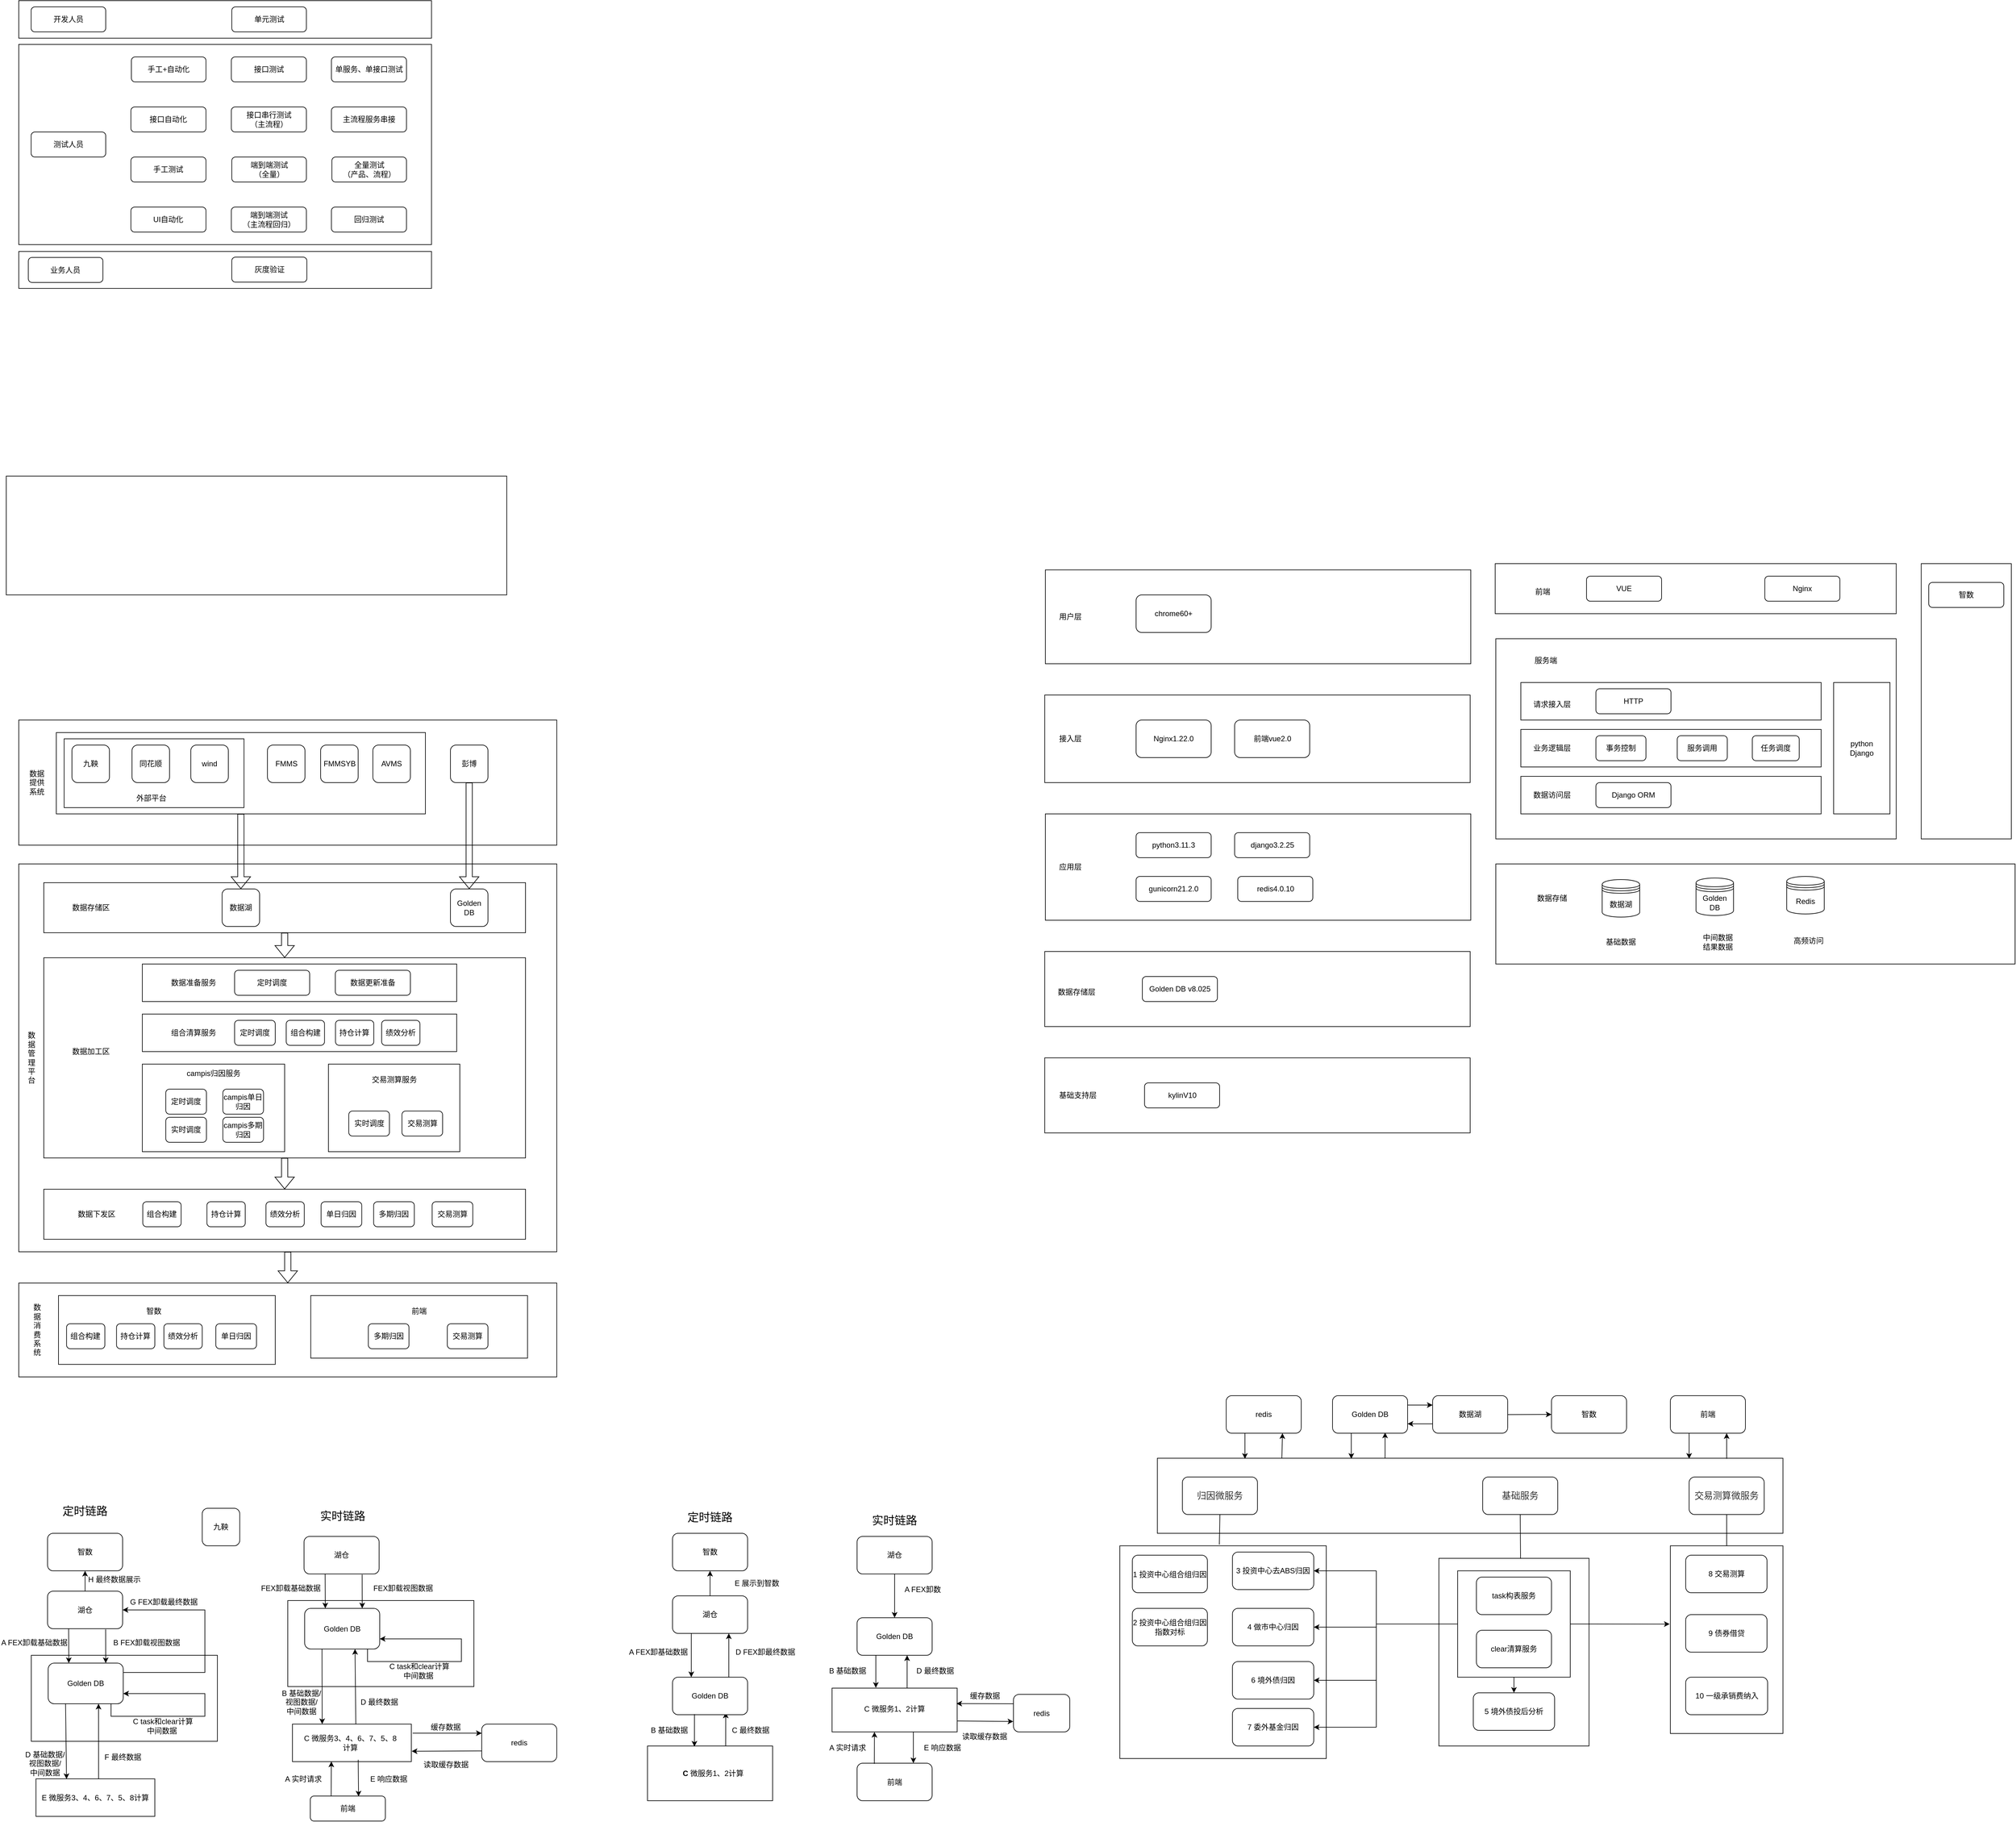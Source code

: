 <mxfile version="24.0.4" type="github">
  <diagram id="C5RBs43oDa-KdzZeNtuy" name="Page-1">
    <mxGraphModel dx="2086" dy="3230" grid="1" gridSize="10" guides="1" tooltips="1" connect="1" arrows="1" fold="1" page="1" pageScale="1" pageWidth="827" pageHeight="1169" math="0" shadow="0">
      <root>
        <mxCell id="WIyWlLk6GJQsqaUBKTNV-0" />
        <mxCell id="WIyWlLk6GJQsqaUBKTNV-1" parent="WIyWlLk6GJQsqaUBKTNV-0" />
        <mxCell id="brCFm1IYR0XmAX8vDKg7-28" value="" style="rounded=0;whiteSpace=wrap;html=1;" parent="WIyWlLk6GJQsqaUBKTNV-1" vertex="1">
          <mxGeometry x="-780" y="-1489" width="659.75" height="59" as="geometry" />
        </mxCell>
        <mxCell id="brCFm1IYR0XmAX8vDKg7-27" value="" style="rounded=0;whiteSpace=wrap;html=1;" parent="WIyWlLk6GJQsqaUBKTNV-1" vertex="1">
          <mxGeometry x="-780" y="-1820" width="659.75" height="320" as="geometry" />
        </mxCell>
        <mxCell id="brCFm1IYR0XmAX8vDKg7-26" value="" style="rounded=0;whiteSpace=wrap;html=1;" parent="WIyWlLk6GJQsqaUBKTNV-1" vertex="1">
          <mxGeometry x="-780" y="-1890" width="659.75" height="60" as="geometry" />
        </mxCell>
        <mxCell id="G3_sa39DLjyS4z9p2nSA-43" value="" style="rounded=0;whiteSpace=wrap;html=1;" parent="WIyWlLk6GJQsqaUBKTNV-1" vertex="1">
          <mxGeometry x="-780" y="-740" width="860" height="200" as="geometry" />
        </mxCell>
        <mxCell id="G3_sa39DLjyS4z9p2nSA-59" value="" style="rounded=0;whiteSpace=wrap;html=1;" parent="WIyWlLk6GJQsqaUBKTNV-1" vertex="1">
          <mxGeometry x="-720" y="-720" width="590" height="130" as="geometry" />
        </mxCell>
        <mxCell id="G3_sa39DLjyS4z9p2nSA-52" value="" style="rounded=0;whiteSpace=wrap;html=1;" parent="WIyWlLk6GJQsqaUBKTNV-1" vertex="1">
          <mxGeometry x="-707.5" y="-710" width="287.5" height="110" as="geometry" />
        </mxCell>
        <mxCell id="G3_sa39DLjyS4z9p2nSA-35" value="" style="rounded=0;whiteSpace=wrap;html=1;" parent="WIyWlLk6GJQsqaUBKTNV-1" vertex="1">
          <mxGeometry x="2261" y="-990" width="144" height="440" as="geometry" />
        </mxCell>
        <mxCell id="G3_sa39DLjyS4z9p2nSA-16" value="" style="rounded=0;whiteSpace=wrap;html=1;" parent="WIyWlLk6GJQsqaUBKTNV-1" vertex="1">
          <mxGeometry x="1581" y="-510" width="830" height="160" as="geometry" />
        </mxCell>
        <mxCell id="G3_sa39DLjyS4z9p2nSA-0" value="" style="rounded=0;whiteSpace=wrap;html=1;" parent="WIyWlLk6GJQsqaUBKTNV-1" vertex="1">
          <mxGeometry x="1581" y="-870" width="640" height="320" as="geometry" />
        </mxCell>
        <mxCell id="0NtQ7sAhwlpfcAWZ-Fju-28" value="" style="rounded=0;whiteSpace=wrap;html=1;" parent="WIyWlLk6GJQsqaUBKTNV-1" vertex="1">
          <mxGeometry x="860" y="-370" width="680" height="120" as="geometry" />
        </mxCell>
        <mxCell id="0NtQ7sAhwlpfcAWZ-Fju-1" value="" style="rounded=0;whiteSpace=wrap;html=1;" parent="WIyWlLk6GJQsqaUBKTNV-1" vertex="1">
          <mxGeometry x="860" y="-780" width="680" height="140" as="geometry" />
        </mxCell>
        <mxCell id="EE5mFRboxM6X0PhIgB9W-15" value="" style="rounded=0;whiteSpace=wrap;html=1;" parent="WIyWlLk6GJQsqaUBKTNV-1" vertex="1">
          <mxGeometry x="1040" y="440" width="1000" height="120" as="geometry" />
        </mxCell>
        <mxCell id="EE5mFRboxM6X0PhIgB9W-1" style="edgeStyle=none;rounded=0;orthogonalLoop=1;jettySize=auto;html=1;exitX=0.5;exitY=0;exitDx=0;exitDy=0;entryX=0.5;entryY=1;entryDx=0;entryDy=0;" parent="WIyWlLk6GJQsqaUBKTNV-1" source="gpyAhbkI_0szL79RBJTk-85" target="gpyAhbkI_0szL79RBJTk-68" edge="1">
          <mxGeometry relative="1" as="geometry" />
        </mxCell>
        <mxCell id="gpyAhbkI_0szL79RBJTk-83" value="" style="rounded=0;whiteSpace=wrap;html=1;" parent="WIyWlLk6GJQsqaUBKTNV-1" vertex="1">
          <mxGeometry x="-760" y="755" width="297.5" height="137.5" as="geometry" />
        </mxCell>
        <mxCell id="EE5mFRboxM6X0PhIgB9W-164" style="edgeStyle=none;rounded=0;orthogonalLoop=1;jettySize=auto;html=1;exitX=0.37;exitY=0.026;exitDx=0;exitDy=0;entryX=0.284;entryY=0.98;entryDx=0;entryDy=0;exitPerimeter=0;entryPerimeter=0;" parent="WIyWlLk6GJQsqaUBKTNV-1" edge="1">
          <mxGeometry relative="1" as="geometry">
            <mxPoint x="350" y="900.005" as="sourcePoint" />
            <mxPoint x="350.08" y="846.53" as="targetPoint" />
          </mxGeometry>
        </mxCell>
        <mxCell id="gpyAhbkI_0szL79RBJTk-36" value="" style="rounded=0;whiteSpace=wrap;html=1;" parent="WIyWlLk6GJQsqaUBKTNV-1" vertex="1">
          <mxGeometry x="225" y="900" width="200" height="87.5" as="geometry" />
        </mxCell>
        <mxCell id="gpyAhbkI_0szL79RBJTk-24" value="" style="rounded=0;whiteSpace=wrap;html=1;" parent="WIyWlLk6GJQsqaUBKTNV-1" vertex="1">
          <mxGeometry x="520" y="807.5" width="200" height="70" as="geometry" />
        </mxCell>
        <mxCell id="8sShFJXzrjoNy3E7Pt8Y-33" value="" style="rounded=0;whiteSpace=wrap;html=1;" parent="WIyWlLk6GJQsqaUBKTNV-1" vertex="1">
          <mxGeometry x="1860" y="580" width="180" height="300" as="geometry" />
        </mxCell>
        <mxCell id="8sShFJXzrjoNy3E7Pt8Y-23" value="" style="rounded=0;whiteSpace=wrap;html=1;" parent="WIyWlLk6GJQsqaUBKTNV-1" vertex="1">
          <mxGeometry x="980" y="580" width="330" height="340" as="geometry" />
        </mxCell>
        <mxCell id="8sShFJXzrjoNy3E7Pt8Y-1" value="&lt;div style=&quot;font-size: medium; text-align: start;&quot; data-hash=&quot;3e45efe6a880c21dcbc873dc145f4ac9&quot; data-version=&quot;3.0.0&quot;&gt;&lt;/div&gt;&lt;div style=&quot;font-size: medium; text-align: start;&quot; class=&quot;document&quot;&gt;&lt;div class=&quot;section&quot;&gt;&lt;p style=&quot;margin: 3pt 0pt 3pt 16.8pt; font-family: 等线; font-size: 12pt; line-height: 20.8px; text-indent: -16.8pt;&quot; class=&quot;paragraph text-align-type-left&quot;&gt;&lt;span style=&quot;font-size: 11pt; color: rgb(51, 51, 51); letter-spacing: 0pt; vertical-align: baseline;&quot; data-font-family=&quot;default&quot;&gt;归因微服务&lt;/span&gt;&lt;/p&gt;&lt;/div&gt;&lt;/div&gt;" style="rounded=1;whiteSpace=wrap;html=1;" parent="WIyWlLk6GJQsqaUBKTNV-1" vertex="1">
          <mxGeometry x="1080" y="470" width="120" height="60" as="geometry" />
        </mxCell>
        <mxCell id="8sShFJXzrjoNy3E7Pt8Y-3" value="&lt;div style=&quot;font-size: medium; text-align: start;&quot; data-hash=&quot;3e45efe6a880c21dcbc873dc145f4ac9&quot; data-version=&quot;3.0.0&quot;&gt;&lt;/div&gt;&lt;div style=&quot;font-size: medium; text-align: start;&quot; class=&quot;document&quot;&gt;&lt;div class=&quot;section&quot;&gt;&lt;p style=&quot;margin: 3pt 0pt 3pt 16.8pt; font-family: 等线; font-size: 12pt; line-height: 20.8px; text-indent: -16.8pt;&quot; class=&quot;paragraph text-align-type-left&quot;&gt;&lt;span style=&quot;font-family: Helvetica; font-size: 12px; text-align: center; text-indent: 0px;&quot;&gt;1 投资中心组合组归因&lt;/span&gt;&lt;br&gt;&lt;/p&gt;&lt;/div&gt;&lt;/div&gt;" style="rounded=1;whiteSpace=wrap;html=1;" parent="WIyWlLk6GJQsqaUBKTNV-1" vertex="1">
          <mxGeometry x="1000" y="595" width="120" height="60" as="geometry" />
        </mxCell>
        <mxCell id="8sShFJXzrjoNy3E7Pt8Y-5" value="2 投资中心组合组归因指数对标" style="rounded=1;whiteSpace=wrap;html=1;" parent="WIyWlLk6GJQsqaUBKTNV-1" vertex="1">
          <mxGeometry x="1000" y="680" width="120" height="60" as="geometry" />
        </mxCell>
        <mxCell id="8sShFJXzrjoNy3E7Pt8Y-7" value="3 投资中心去ABS归因" style="rounded=1;whiteSpace=wrap;html=1;" parent="WIyWlLk6GJQsqaUBKTNV-1" vertex="1">
          <mxGeometry x="1160" y="590" width="130" height="60" as="geometry" />
        </mxCell>
        <mxCell id="8sShFJXzrjoNy3E7Pt8Y-11" value="4 做市中心归因" style="rounded=1;whiteSpace=wrap;html=1;" parent="WIyWlLk6GJQsqaUBKTNV-1" vertex="1">
          <mxGeometry x="1160" y="680" width="130" height="60" as="geometry" />
        </mxCell>
        <mxCell id="8sShFJXzrjoNy3E7Pt8Y-15" value="&lt;div style=&quot;font-size: medium; text-align: start;&quot; data-hash=&quot;3e45efe6a880c21dcbc873dc145f4ac9&quot; data-version=&quot;3.0.0&quot;&gt;&lt;/div&gt;&lt;div style=&quot;font-size: medium; text-align: start;&quot; class=&quot;document&quot;&gt;&lt;div class=&quot;section&quot;&gt;&lt;p style=&quot;margin: 3pt 0pt 3pt 16.8pt; font-family: 等线; font-size: 12pt; line-height: 20.8px; text-indent: -16.8pt;&quot; class=&quot;paragraph text-align-type-left&quot;&gt;&lt;span style=&quot;font-size: 11pt; color: rgb(51, 51, 51); letter-spacing: 0pt; vertical-align: baseline;&quot; data-font-family=&quot;default&quot;&gt;基础服务&lt;/span&gt;&lt;/p&gt;&lt;/div&gt;&lt;/div&gt;" style="rounded=1;whiteSpace=wrap;html=1;" parent="WIyWlLk6GJQsqaUBKTNV-1" vertex="1">
          <mxGeometry x="1560" y="470" width="120" height="60" as="geometry" />
        </mxCell>
        <mxCell id="8sShFJXzrjoNy3E7Pt8Y-16" value="&lt;div style=&quot;font-size: medium; text-align: start;&quot; data-hash=&quot;3e45efe6a880c21dcbc873dc145f4ac9&quot; data-version=&quot;3.0.0&quot;&gt;&lt;/div&gt;&lt;div style=&quot;text-align: start;&quot; class=&quot;document&quot;&gt;&lt;div style=&quot;&quot; class=&quot;section&quot;&gt;&lt;p style=&quot;margin: 3pt 0pt 3pt 16.8pt; font-family: 等线; line-height: 20.8px; text-indent: -16.8pt;&quot; class=&quot;paragraph text-align-type-left&quot;&gt;&lt;font color=&quot;#333333&quot;&gt;&lt;span style=&quot;font-size: 14.667px;&quot;&gt;交易测算微服务&lt;/span&gt;&lt;/font&gt;&lt;/p&gt;&lt;/div&gt;&lt;/div&gt;" style="rounded=1;whiteSpace=wrap;html=1;" parent="WIyWlLk6GJQsqaUBKTNV-1" vertex="1">
          <mxGeometry x="1890" y="470" width="120" height="60" as="geometry" />
        </mxCell>
        <mxCell id="8sShFJXzrjoNy3E7Pt8Y-19" value="" style="rounded=0;whiteSpace=wrap;html=1;" parent="WIyWlLk6GJQsqaUBKTNV-1" vertex="1">
          <mxGeometry x="1490" y="600" width="240" height="300" as="geometry" />
        </mxCell>
        <mxCell id="8sShFJXzrjoNy3E7Pt8Y-24" value="" style="endArrow=none;html=1;rounded=0;" parent="WIyWlLk6GJQsqaUBKTNV-1" edge="1">
          <mxGeometry width="50" height="50" relative="1" as="geometry">
            <mxPoint x="1390" y="870" as="sourcePoint" />
            <mxPoint x="1390" y="620" as="targetPoint" />
          </mxGeometry>
        </mxCell>
        <mxCell id="8sShFJXzrjoNy3E7Pt8Y-25" value="" style="endArrow=none;html=1;rounded=0;entryX=0;entryY=0.5;entryDx=0;entryDy=0;" parent="WIyWlLk6GJQsqaUBKTNV-1" target="8sShFJXzrjoNy3E7Pt8Y-35" edge="1">
          <mxGeometry width="50" height="50" relative="1" as="geometry">
            <mxPoint x="1390" y="705" as="sourcePoint" />
            <mxPoint x="1360" y="590" as="targetPoint" />
          </mxGeometry>
        </mxCell>
        <mxCell id="8sShFJXzrjoNy3E7Pt8Y-26" value="" style="endArrow=classic;html=1;rounded=0;entryX=1;entryY=0.5;entryDx=0;entryDy=0;" parent="WIyWlLk6GJQsqaUBKTNV-1" target="8sShFJXzrjoNy3E7Pt8Y-7" edge="1">
          <mxGeometry width="50" height="50" relative="1" as="geometry">
            <mxPoint x="1390" y="620" as="sourcePoint" />
            <mxPoint x="1360" y="590" as="targetPoint" />
          </mxGeometry>
        </mxCell>
        <mxCell id="8sShFJXzrjoNy3E7Pt8Y-27" value="" style="endArrow=classic;html=1;rounded=0;entryX=1;entryY=0.5;entryDx=0;entryDy=0;" parent="WIyWlLk6GJQsqaUBKTNV-1" target="8sShFJXzrjoNy3E7Pt8Y-11" edge="1">
          <mxGeometry width="50" height="50" relative="1" as="geometry">
            <mxPoint x="1390" y="710" as="sourcePoint" />
            <mxPoint x="1360" y="690" as="targetPoint" />
          </mxGeometry>
        </mxCell>
        <mxCell id="8sShFJXzrjoNy3E7Pt8Y-28" value="8 交易测算" style="rounded=1;whiteSpace=wrap;html=1;" parent="WIyWlLk6GJQsqaUBKTNV-1" vertex="1">
          <mxGeometry x="1884.5" y="595" width="130" height="60" as="geometry" />
        </mxCell>
        <mxCell id="8sShFJXzrjoNy3E7Pt8Y-29" value="9 债券借贷" style="rounded=1;whiteSpace=wrap;html=1;" parent="WIyWlLk6GJQsqaUBKTNV-1" vertex="1">
          <mxGeometry x="1884.5" y="690" width="130" height="60" as="geometry" />
        </mxCell>
        <mxCell id="8sShFJXzrjoNy3E7Pt8Y-30" value="10 一级承销费纳入" style="rounded=1;whiteSpace=wrap;html=1;" parent="WIyWlLk6GJQsqaUBKTNV-1" vertex="1">
          <mxGeometry x="1884.5" y="790" width="131" height="60" as="geometry" />
        </mxCell>
        <mxCell id="8sShFJXzrjoNy3E7Pt8Y-35" value="" style="rounded=0;whiteSpace=wrap;html=1;" parent="WIyWlLk6GJQsqaUBKTNV-1" vertex="1">
          <mxGeometry x="1520" y="620" width="180" height="170" as="geometry" />
        </mxCell>
        <mxCell id="8sShFJXzrjoNy3E7Pt8Y-31" value="6 境外债归因" style="rounded=1;whiteSpace=wrap;html=1;" parent="WIyWlLk6GJQsqaUBKTNV-1" vertex="1">
          <mxGeometry x="1160" y="765" width="130" height="60" as="geometry" />
        </mxCell>
        <mxCell id="8sShFJXzrjoNy3E7Pt8Y-32" value="7 委外基金归因" style="rounded=1;whiteSpace=wrap;html=1;" parent="WIyWlLk6GJQsqaUBKTNV-1" vertex="1">
          <mxGeometry x="1160" y="840" width="130" height="60" as="geometry" />
        </mxCell>
        <mxCell id="8sShFJXzrjoNy3E7Pt8Y-34" value="5 境外债投后分析" style="rounded=1;whiteSpace=wrap;html=1;" parent="WIyWlLk6GJQsqaUBKTNV-1" vertex="1">
          <mxGeometry x="1545" y="815" width="130" height="60" as="geometry" />
        </mxCell>
        <mxCell id="8sShFJXzrjoNy3E7Pt8Y-17" value="task构表服务" style="rounded=1;whiteSpace=wrap;html=1;" parent="WIyWlLk6GJQsqaUBKTNV-1" vertex="1">
          <mxGeometry x="1550" y="630" width="120" height="60" as="geometry" />
        </mxCell>
        <mxCell id="8sShFJXzrjoNy3E7Pt8Y-18" value="clear清算服务" style="whiteSpace=wrap;html=1;rounded=1;" parent="WIyWlLk6GJQsqaUBKTNV-1" vertex="1">
          <mxGeometry x="1550" y="715" width="120" height="60" as="geometry" />
        </mxCell>
        <mxCell id="8sShFJXzrjoNy3E7Pt8Y-36" value="" style="endArrow=classic;html=1;rounded=0;entryX=1;entryY=0.5;entryDx=0;entryDy=0;" parent="WIyWlLk6GJQsqaUBKTNV-1" target="8sShFJXzrjoNy3E7Pt8Y-31" edge="1">
          <mxGeometry width="50" height="50" relative="1" as="geometry">
            <mxPoint x="1390" y="795" as="sourcePoint" />
            <mxPoint x="1530" y="810" as="targetPoint" />
          </mxGeometry>
        </mxCell>
        <mxCell id="8sShFJXzrjoNy3E7Pt8Y-37" value="" style="endArrow=classic;html=1;rounded=0;entryX=1;entryY=0.5;entryDx=0;entryDy=0;" parent="WIyWlLk6GJQsqaUBKTNV-1" target="8sShFJXzrjoNy3E7Pt8Y-32" edge="1">
          <mxGeometry width="50" height="50" relative="1" as="geometry">
            <mxPoint x="1390" y="870" as="sourcePoint" />
            <mxPoint x="1530" y="810" as="targetPoint" />
          </mxGeometry>
        </mxCell>
        <mxCell id="8sShFJXzrjoNy3E7Pt8Y-38" value="" style="endArrow=classic;html=1;rounded=0;entryX=-0.006;entryY=0.417;entryDx=0;entryDy=0;entryPerimeter=0;exitX=1;exitY=0.5;exitDx=0;exitDy=0;" parent="WIyWlLk6GJQsqaUBKTNV-1" source="8sShFJXzrjoNy3E7Pt8Y-35" target="8sShFJXzrjoNy3E7Pt8Y-33" edge="1">
          <mxGeometry width="50" height="50" relative="1" as="geometry">
            <mxPoint x="1530" y="820" as="sourcePoint" />
            <mxPoint x="1580" y="770" as="targetPoint" />
          </mxGeometry>
        </mxCell>
        <mxCell id="8sShFJXzrjoNy3E7Pt8Y-39" value="" style="endArrow=classic;html=1;rounded=0;entryX=0.5;entryY=0;entryDx=0;entryDy=0;exitX=0.5;exitY=1;exitDx=0;exitDy=0;" parent="WIyWlLk6GJQsqaUBKTNV-1" source="8sShFJXzrjoNy3E7Pt8Y-35" target="8sShFJXzrjoNy3E7Pt8Y-34" edge="1">
          <mxGeometry width="50" height="50" relative="1" as="geometry">
            <mxPoint x="1530" y="820" as="sourcePoint" />
            <mxPoint x="1580" y="770" as="targetPoint" />
          </mxGeometry>
        </mxCell>
        <mxCell id="8sShFJXzrjoNy3E7Pt8Y-40" value="" style="endArrow=none;html=1;rounded=0;exitX=0.5;exitY=1;exitDx=0;exitDy=0;entryX=0.482;entryY=-0.006;entryDx=0;entryDy=0;entryPerimeter=0;" parent="WIyWlLk6GJQsqaUBKTNV-1" source="8sShFJXzrjoNy3E7Pt8Y-1" target="8sShFJXzrjoNy3E7Pt8Y-23" edge="1">
          <mxGeometry width="50" height="50" relative="1" as="geometry">
            <mxPoint x="1530" y="820" as="sourcePoint" />
            <mxPoint x="1580" y="770" as="targetPoint" />
          </mxGeometry>
        </mxCell>
        <mxCell id="8sShFJXzrjoNy3E7Pt8Y-41" value="" style="endArrow=none;html=1;rounded=0;exitX=0.5;exitY=1;exitDx=0;exitDy=0;entryX=0.544;entryY=0.002;entryDx=0;entryDy=0;entryPerimeter=0;" parent="WIyWlLk6GJQsqaUBKTNV-1" source="8sShFJXzrjoNy3E7Pt8Y-15" target="8sShFJXzrjoNy3E7Pt8Y-19" edge="1">
          <mxGeometry width="50" height="50" relative="1" as="geometry">
            <mxPoint x="1530" y="720" as="sourcePoint" />
            <mxPoint x="1580" y="670" as="targetPoint" />
          </mxGeometry>
        </mxCell>
        <mxCell id="8sShFJXzrjoNy3E7Pt8Y-42" value="" style="endArrow=none;html=1;rounded=0;exitX=0.5;exitY=0;exitDx=0;exitDy=0;entryX=0.5;entryY=1;entryDx=0;entryDy=0;" parent="WIyWlLk6GJQsqaUBKTNV-1" source="8sShFJXzrjoNy3E7Pt8Y-33" target="8sShFJXzrjoNy3E7Pt8Y-16" edge="1">
          <mxGeometry width="50" height="50" relative="1" as="geometry">
            <mxPoint x="1530" y="720" as="sourcePoint" />
            <mxPoint x="1580" y="670" as="targetPoint" />
          </mxGeometry>
        </mxCell>
        <mxCell id="gpyAhbkI_0szL79RBJTk-43" style="edgeStyle=none;rounded=0;orthogonalLoop=1;jettySize=auto;html=1;exitX=1;exitY=0.75;exitDx=0;exitDy=0;entryX=-0.003;entryY=0.722;entryDx=0;entryDy=0;entryPerimeter=0;" parent="WIyWlLk6GJQsqaUBKTNV-1" source="gpyAhbkI_0szL79RBJTk-24" target="gpyAhbkI_0szL79RBJTk-5" edge="1">
          <mxGeometry relative="1" as="geometry">
            <mxPoint x="764" y="861.5" as="targetPoint" />
          </mxGeometry>
        </mxCell>
        <mxCell id="gpyAhbkI_0szL79RBJTk-0" value="Golden DB" style="rounded=1;whiteSpace=wrap;html=1;" parent="WIyWlLk6GJQsqaUBKTNV-1" vertex="1">
          <mxGeometry x="560" y="695" width="120" height="60" as="geometry" />
        </mxCell>
        <mxCell id="gpyAhbkI_0szL79RBJTk-17" value="" style="edgeStyle=orthogonalEdgeStyle;rounded=0;orthogonalLoop=1;jettySize=auto;html=1;" parent="WIyWlLk6GJQsqaUBKTNV-1" source="gpyAhbkI_0szL79RBJTk-1" target="gpyAhbkI_0szL79RBJTk-0" edge="1">
          <mxGeometry relative="1" as="geometry">
            <Array as="points">
              <mxPoint x="620" y="615" />
              <mxPoint x="620" y="615" />
            </Array>
          </mxGeometry>
        </mxCell>
        <mxCell id="gpyAhbkI_0szL79RBJTk-1" value="湖仓" style="rounded=1;whiteSpace=wrap;html=1;" parent="WIyWlLk6GJQsqaUBKTNV-1" vertex="1">
          <mxGeometry x="560" y="565" width="120" height="60" as="geometry" />
        </mxCell>
        <mxCell id="gpyAhbkI_0szL79RBJTk-42" style="edgeStyle=none;rounded=0;orthogonalLoop=1;jettySize=auto;html=1;entryX=0.994;entryY=0.353;entryDx=0;entryDy=0;exitX=0;exitY=0.25;exitDx=0;exitDy=0;entryPerimeter=0;" parent="WIyWlLk6GJQsqaUBKTNV-1" source="gpyAhbkI_0szL79RBJTk-5" target="gpyAhbkI_0szL79RBJTk-24" edge="1">
          <mxGeometry relative="1" as="geometry" />
        </mxCell>
        <mxCell id="gpyAhbkI_0szL79RBJTk-5" value="redis" style="rounded=1;whiteSpace=wrap;html=1;" parent="WIyWlLk6GJQsqaUBKTNV-1" vertex="1">
          <mxGeometry x="810" y="817.5" width="90" height="60" as="geometry" />
        </mxCell>
        <mxCell id="gpyAhbkI_0szL79RBJTk-19" value="前端" style="rounded=1;whiteSpace=wrap;html=1;" parent="WIyWlLk6GJQsqaUBKTNV-1" vertex="1">
          <mxGeometry x="560" y="927.5" width="120" height="60" as="geometry" />
        </mxCell>
        <mxCell id="gpyAhbkI_0szL79RBJTk-23" value="&lt;font style=&quot;font-size: 12px;&quot;&gt;C 微服务1、2计算&lt;/font&gt;" style="text;strokeColor=none;align=center;fillColor=none;html=1;verticalAlign=middle;whiteSpace=wrap;rounded=0;" parent="WIyWlLk6GJQsqaUBKTNV-1" vertex="1">
          <mxGeometry x="555" y="825" width="130" height="32.5" as="geometry" />
        </mxCell>
        <mxCell id="gpyAhbkI_0szL79RBJTk-25" value="&lt;font style=&quot;font-size: 12px;&quot;&gt;A FEX卸数&lt;/font&gt;" style="text;strokeColor=none;align=center;fillColor=none;html=1;verticalAlign=middle;whiteSpace=wrap;rounded=0;" parent="WIyWlLk6GJQsqaUBKTNV-1" vertex="1">
          <mxGeometry x="610" y="635" width="110" height="30" as="geometry" />
        </mxCell>
        <mxCell id="gpyAhbkI_0szL79RBJTk-26" value="&lt;font style=&quot;font-size: 18px;&quot;&gt;实时链路&lt;/font&gt;" style="text;strokeColor=none;align=center;fillColor=none;html=1;verticalAlign=middle;whiteSpace=wrap;rounded=0;" parent="WIyWlLk6GJQsqaUBKTNV-1" vertex="1">
          <mxGeometry x="550" y="525" width="140" height="30" as="geometry" />
        </mxCell>
        <mxCell id="gpyAhbkI_0szL79RBJTk-32" value="" style="edgeStyle=orthogonalEdgeStyle;rounded=0;orthogonalLoop=1;jettySize=auto;html=1;" parent="WIyWlLk6GJQsqaUBKTNV-1" source="gpyAhbkI_0szL79RBJTk-27" target="gpyAhbkI_0szL79RBJTk-31" edge="1">
          <mxGeometry relative="1" as="geometry" />
        </mxCell>
        <mxCell id="gpyAhbkI_0szL79RBJTk-34" style="edgeStyle=none;rounded=0;orthogonalLoop=1;jettySize=auto;html=1;exitX=0.25;exitY=1;exitDx=0;exitDy=0;entryX=0.25;entryY=0;entryDx=0;entryDy=0;" parent="WIyWlLk6GJQsqaUBKTNV-1" source="gpyAhbkI_0szL79RBJTk-27" target="gpyAhbkI_0szL79RBJTk-30" edge="1">
          <mxGeometry relative="1" as="geometry" />
        </mxCell>
        <mxCell id="gpyAhbkI_0szL79RBJTk-27" value="湖仓" style="rounded=1;whiteSpace=wrap;html=1;" parent="WIyWlLk6GJQsqaUBKTNV-1" vertex="1">
          <mxGeometry x="265" y="660" width="120" height="60" as="geometry" />
        </mxCell>
        <mxCell id="gpyAhbkI_0szL79RBJTk-29" value="&lt;font style=&quot;font-size: 18px;&quot;&gt;定时链路&lt;/font&gt;" style="text;strokeColor=none;align=center;fillColor=none;html=1;verticalAlign=middle;whiteSpace=wrap;rounded=0;" parent="WIyWlLk6GJQsqaUBKTNV-1" vertex="1">
          <mxGeometry x="255" y="520" width="140" height="30" as="geometry" />
        </mxCell>
        <mxCell id="gpyAhbkI_0szL79RBJTk-35" style="edgeStyle=none;rounded=0;orthogonalLoop=1;jettySize=auto;html=1;exitX=0.75;exitY=0;exitDx=0;exitDy=0;entryX=0.75;entryY=1;entryDx=0;entryDy=0;" parent="WIyWlLk6GJQsqaUBKTNV-1" source="gpyAhbkI_0szL79RBJTk-30" target="gpyAhbkI_0szL79RBJTk-27" edge="1">
          <mxGeometry relative="1" as="geometry" />
        </mxCell>
        <mxCell id="gpyAhbkI_0szL79RBJTk-30" value="Golden DB" style="rounded=1;whiteSpace=wrap;html=1;" parent="WIyWlLk6GJQsqaUBKTNV-1" vertex="1">
          <mxGeometry x="265" y="790" width="120" height="60" as="geometry" />
        </mxCell>
        <mxCell id="gpyAhbkI_0szL79RBJTk-31" value="智数" style="rounded=1;whiteSpace=wrap;html=1;" parent="WIyWlLk6GJQsqaUBKTNV-1" vertex="1">
          <mxGeometry x="265" y="560" width="120" height="60" as="geometry" />
        </mxCell>
        <mxCell id="gpyAhbkI_0szL79RBJTk-37" value="&lt;font style=&quot;font-size: 12px;&quot;&gt;&lt;b&gt;C&lt;/b&gt; 微服务1、2计算&lt;/font&gt;" style="text;strokeColor=none;align=center;fillColor=none;html=1;verticalAlign=middle;whiteSpace=wrap;rounded=0;" parent="WIyWlLk6GJQsqaUBKTNV-1" vertex="1">
          <mxGeometry x="250" y="925" width="160" height="37.5" as="geometry" />
        </mxCell>
        <mxCell id="gpyAhbkI_0szL79RBJTk-38" value="&lt;font style=&quot;font-size: 12px;&quot;&gt;A FEX卸&lt;/font&gt;基础数据" style="text;strokeColor=none;align=center;fillColor=none;html=1;verticalAlign=middle;whiteSpace=wrap;rounded=0;" parent="WIyWlLk6GJQsqaUBKTNV-1" vertex="1">
          <mxGeometry x="190" y="735" width="105" height="30" as="geometry" />
        </mxCell>
        <mxCell id="gpyAhbkI_0szL79RBJTk-39" value="D FEX卸最终数据" style="text;strokeColor=none;align=center;fillColor=none;html=1;verticalAlign=middle;whiteSpace=wrap;rounded=0;" parent="WIyWlLk6GJQsqaUBKTNV-1" vertex="1">
          <mxGeometry x="363" y="735" width="101" height="30" as="geometry" />
        </mxCell>
        <mxCell id="gpyAhbkI_0szL79RBJTk-40" value="&lt;font style=&quot;font-size: 12px;&quot;&gt;E 展示到智数&lt;/font&gt;" style="text;strokeColor=none;align=center;fillColor=none;html=1;verticalAlign=middle;whiteSpace=wrap;rounded=0;" parent="WIyWlLk6GJQsqaUBKTNV-1" vertex="1">
          <mxGeometry x="340" y="625" width="120" height="30" as="geometry" />
        </mxCell>
        <mxCell id="gpyAhbkI_0szL79RBJTk-44" style="edgeStyle=none;rounded=0;orthogonalLoop=1;jettySize=auto;html=1;exitX=1;exitY=0.25;exitDx=0;exitDy=0;" parent="WIyWlLk6GJQsqaUBKTNV-1" source="gpyAhbkI_0szL79RBJTk-24" target="gpyAhbkI_0szL79RBJTk-24" edge="1">
          <mxGeometry relative="1" as="geometry" />
        </mxCell>
        <mxCell id="gpyAhbkI_0szL79RBJTk-48" value="" style="rounded=0;whiteSpace=wrap;html=1;" parent="WIyWlLk6GJQsqaUBKTNV-1" vertex="1">
          <mxGeometry x="-752.5" y="952.5" width="190" height="60" as="geometry" />
        </mxCell>
        <mxCell id="gpyAhbkI_0szL79RBJTk-63" style="edgeStyle=none;rounded=0;orthogonalLoop=1;jettySize=auto;html=1;exitX=0.231;exitY=0.923;exitDx=0;exitDy=0;exitPerimeter=0;entryX=0.259;entryY=0.076;entryDx=0;entryDy=0;entryPerimeter=0;" parent="WIyWlLk6GJQsqaUBKTNV-1" source="gpyAhbkI_0szL79RBJTk-87" target="gpyAhbkI_0szL79RBJTk-69" edge="1">
          <mxGeometry relative="1" as="geometry">
            <mxPoint x="-707" y="940" as="sourcePoint" />
            <mxPoint x="-707.5" y="1002.5" as="targetPoint" />
          </mxGeometry>
        </mxCell>
        <mxCell id="gpyAhbkI_0szL79RBJTk-65" value="&lt;font style=&quot;font-size: 18px;&quot;&gt;定时链路&lt;/font&gt;" style="text;strokeColor=none;align=center;fillColor=none;html=1;verticalAlign=middle;whiteSpace=wrap;rounded=0;" parent="WIyWlLk6GJQsqaUBKTNV-1" vertex="1">
          <mxGeometry x="-744" y="510" width="140" height="30" as="geometry" />
        </mxCell>
        <mxCell id="gpyAhbkI_0szL79RBJTk-66" style="edgeStyle=none;rounded=0;orthogonalLoop=1;jettySize=auto;html=1;exitX=0.528;exitY=0.071;exitDx=0;exitDy=0;exitPerimeter=0;" parent="WIyWlLk6GJQsqaUBKTNV-1" source="gpyAhbkI_0szL79RBJTk-69" edge="1">
          <mxGeometry relative="1" as="geometry">
            <mxPoint x="-652.5" y="832.5" as="targetPoint" />
            <mxPoint x="-648.5" y="1002.5" as="sourcePoint" />
          </mxGeometry>
        </mxCell>
        <mxCell id="gpyAhbkI_0szL79RBJTk-68" value="智数" style="rounded=1;whiteSpace=wrap;html=1;" parent="WIyWlLk6GJQsqaUBKTNV-1" vertex="1">
          <mxGeometry x="-734" y="560" width="120" height="60" as="geometry" />
        </mxCell>
        <mxCell id="gpyAhbkI_0szL79RBJTk-69" value="&lt;font style=&quot;font-size: 12px;&quot;&gt;E 微服务3、4、6、7、5、8计算&lt;/font&gt;" style="text;strokeColor=none;align=center;fillColor=none;html=1;verticalAlign=middle;whiteSpace=wrap;rounded=0;" parent="WIyWlLk6GJQsqaUBKTNV-1" vertex="1">
          <mxGeometry x="-753" y="947.5" width="190.5" height="70" as="geometry" />
        </mxCell>
        <mxCell id="gpyAhbkI_0szL79RBJTk-70" value="&lt;font style=&quot;font-size: 12px;&quot;&gt;D 基础数据/&lt;br&gt;视图数据/&lt;br&gt;中间数据&lt;/font&gt;" style="text;strokeColor=none;align=center;fillColor=none;html=1;verticalAlign=middle;whiteSpace=wrap;rounded=0;" parent="WIyWlLk6GJQsqaUBKTNV-1" vertex="1">
          <mxGeometry x="-772.5" y="907.5" width="67.5" height="40" as="geometry" />
        </mxCell>
        <mxCell id="gpyAhbkI_0szL79RBJTk-71" value="&lt;font style=&quot;font-size: 12px;&quot;&gt;F 最终数据&lt;/font&gt;" style="text;strokeColor=none;align=center;fillColor=none;html=1;verticalAlign=middle;whiteSpace=wrap;rounded=0;" parent="WIyWlLk6GJQsqaUBKTNV-1" vertex="1">
          <mxGeometry x="-645.5" y="907.5" width="63" height="20" as="geometry" />
        </mxCell>
        <mxCell id="gpyAhbkI_0szL79RBJTk-72" value="&lt;font style=&quot;font-size: 12px;&quot;&gt;H 最终数据展示&lt;/font&gt;" style="text;strokeColor=none;align=center;fillColor=none;html=1;verticalAlign=middle;whiteSpace=wrap;rounded=0;" parent="WIyWlLk6GJQsqaUBKTNV-1" vertex="1">
          <mxGeometry x="-672.5" y="625" width="90" height="17.5" as="geometry" />
        </mxCell>
        <mxCell id="EE5mFRboxM6X0PhIgB9W-28" style="edgeStyle=none;rounded=0;orthogonalLoop=1;jettySize=auto;html=1;exitX=0.281;exitY=1.003;exitDx=0;exitDy=0;entryX=0.25;entryY=0;entryDx=0;entryDy=0;exitPerimeter=0;" parent="WIyWlLk6GJQsqaUBKTNV-1" source="gpyAhbkI_0szL79RBJTk-85" edge="1">
          <mxGeometry relative="1" as="geometry">
            <mxPoint x="-700" y="725" as="sourcePoint" />
            <mxPoint x="-700" y="767.5" as="targetPoint" />
          </mxGeometry>
        </mxCell>
        <mxCell id="EE5mFRboxM6X0PhIgB9W-29" style="rounded=0;orthogonalLoop=1;jettySize=auto;html=1;exitX=0.774;exitY=1.017;exitDx=0;exitDy=0;entryX=0.5;entryY=0;entryDx=0;entryDy=0;exitPerimeter=0;" parent="WIyWlLk6GJQsqaUBKTNV-1" source="gpyAhbkI_0szL79RBJTk-85" edge="1">
          <mxGeometry relative="1" as="geometry">
            <mxPoint x="-641" y="725" as="sourcePoint" />
            <mxPoint x="-641" y="767.5" as="targetPoint" />
          </mxGeometry>
        </mxCell>
        <mxCell id="gpyAhbkI_0szL79RBJTk-85" value="湖仓" style="rounded=1;whiteSpace=wrap;html=1;" parent="WIyWlLk6GJQsqaUBKTNV-1" vertex="1">
          <mxGeometry x="-734" y="652.5" width="120" height="60" as="geometry" />
        </mxCell>
        <mxCell id="EE5mFRboxM6X0PhIgB9W-31" style="edgeStyle=orthogonalEdgeStyle;rounded=0;orthogonalLoop=1;jettySize=auto;html=1;entryX=1;entryY=0.5;entryDx=0;entryDy=0;exitX=1;exitY=0.25;exitDx=0;exitDy=0;" parent="WIyWlLk6GJQsqaUBKTNV-1" source="gpyAhbkI_0szL79RBJTk-87" target="gpyAhbkI_0szL79RBJTk-85" edge="1">
          <mxGeometry relative="1" as="geometry">
            <mxPoint x="-612.5" y="802.5" as="sourcePoint" />
            <Array as="points">
              <mxPoint x="-612.5" y="782.5" />
              <mxPoint x="-482.5" y="782.5" />
              <mxPoint x="-482.5" y="682.5" />
            </Array>
          </mxGeometry>
        </mxCell>
        <mxCell id="gpyAhbkI_0szL79RBJTk-87" value="Golden DB" style="rounded=1;whiteSpace=wrap;html=1;" parent="WIyWlLk6GJQsqaUBKTNV-1" vertex="1">
          <mxGeometry x="-733" y="767.5" width="120" height="65" as="geometry" />
        </mxCell>
        <mxCell id="gpyAhbkI_0szL79RBJTk-88" value="&lt;font style=&quot;font-size: 12px;&quot;&gt;C task和clear计算&lt;br&gt;中间数据&amp;nbsp;&lt;/font&gt;" style="text;strokeColor=none;align=center;fillColor=none;html=1;verticalAlign=middle;whiteSpace=wrap;rounded=0;" parent="WIyWlLk6GJQsqaUBKTNV-1" vertex="1">
          <mxGeometry x="-602.5" y="852.5" width="105" height="30" as="geometry" />
        </mxCell>
        <mxCell id="EE5mFRboxM6X0PhIgB9W-21" style="edgeStyle=none;rounded=0;orthogonalLoop=1;jettySize=auto;html=1;exitX=1;exitY=0.25;exitDx=0;exitDy=0;entryX=0;entryY=0.25;entryDx=0;entryDy=0;" parent="WIyWlLk6GJQsqaUBKTNV-1" source="EE5mFRboxM6X0PhIgB9W-2" target="EE5mFRboxM6X0PhIgB9W-11" edge="1">
          <mxGeometry relative="1" as="geometry" />
        </mxCell>
        <mxCell id="EE5mFRboxM6X0PhIgB9W-2" value="Golden DB" style="rounded=1;whiteSpace=wrap;html=1;" parent="WIyWlLk6GJQsqaUBKTNV-1" vertex="1">
          <mxGeometry x="1320" y="340" width="120" height="60" as="geometry" />
        </mxCell>
        <mxCell id="EE5mFRboxM6X0PhIgB9W-22" style="edgeStyle=none;rounded=0;orthogonalLoop=1;jettySize=auto;html=1;exitX=0;exitY=0.75;exitDx=0;exitDy=0;entryX=1;entryY=0.75;entryDx=0;entryDy=0;" parent="WIyWlLk6GJQsqaUBKTNV-1" source="EE5mFRboxM6X0PhIgB9W-11" target="EE5mFRboxM6X0PhIgB9W-2" edge="1">
          <mxGeometry relative="1" as="geometry" />
        </mxCell>
        <mxCell id="EE5mFRboxM6X0PhIgB9W-11" value="数据湖" style="rounded=1;whiteSpace=wrap;html=1;" parent="WIyWlLk6GJQsqaUBKTNV-1" vertex="1">
          <mxGeometry x="1480" y="340" width="120" height="60" as="geometry" />
        </mxCell>
        <mxCell id="EE5mFRboxM6X0PhIgB9W-13" value="redis" style="rounded=1;whiteSpace=wrap;html=1;" parent="WIyWlLk6GJQsqaUBKTNV-1" vertex="1">
          <mxGeometry x="1150" y="340" width="120" height="60" as="geometry" />
        </mxCell>
        <mxCell id="EE5mFRboxM6X0PhIgB9W-25" style="edgeStyle=none;rounded=0;orthogonalLoop=1;jettySize=auto;html=1;exitX=0.25;exitY=1;exitDx=0;exitDy=0;entryX=0.85;entryY=0.007;entryDx=0;entryDy=0;entryPerimeter=0;" parent="WIyWlLk6GJQsqaUBKTNV-1" source="EE5mFRboxM6X0PhIgB9W-14" target="EE5mFRboxM6X0PhIgB9W-15" edge="1">
          <mxGeometry relative="1" as="geometry" />
        </mxCell>
        <mxCell id="EE5mFRboxM6X0PhIgB9W-14" value="前端" style="rounded=1;whiteSpace=wrap;html=1;" parent="WIyWlLk6GJQsqaUBKTNV-1" vertex="1">
          <mxGeometry x="1860" y="340" width="120" height="60" as="geometry" />
        </mxCell>
        <mxCell id="EE5mFRboxM6X0PhIgB9W-16" style="edgeStyle=none;rounded=0;orthogonalLoop=1;jettySize=auto;html=1;entryX=0.17;entryY=0.008;entryDx=0;entryDy=0;entryPerimeter=0;" parent="WIyWlLk6GJQsqaUBKTNV-1" edge="1">
          <mxGeometry relative="1" as="geometry">
            <mxPoint x="1180" y="400" as="sourcePoint" />
            <mxPoint x="1180" y="440.96" as="targetPoint" />
          </mxGeometry>
        </mxCell>
        <mxCell id="EE5mFRboxM6X0PhIgB9W-18" style="edgeStyle=none;rounded=0;orthogonalLoop=1;jettySize=auto;html=1;exitX=0.199;exitY=0;exitDx=0;exitDy=0;entryX=0.75;entryY=1;entryDx=0;entryDy=0;exitPerimeter=0;" parent="WIyWlLk6GJQsqaUBKTNV-1" source="EE5mFRboxM6X0PhIgB9W-15" target="EE5mFRboxM6X0PhIgB9W-13" edge="1">
          <mxGeometry relative="1" as="geometry">
            <mxPoint x="1225" y="440" as="sourcePoint" />
            <mxPoint x="1241" y="275.98" as="targetPoint" />
          </mxGeometry>
        </mxCell>
        <mxCell id="EE5mFRboxM6X0PhIgB9W-19" style="edgeStyle=none;rounded=0;orthogonalLoop=1;jettySize=auto;html=1;exitX=0.25;exitY=1;exitDx=0;exitDy=0;entryX=0.31;entryY=0.008;entryDx=0;entryDy=0;entryPerimeter=0;" parent="WIyWlLk6GJQsqaUBKTNV-1" source="EE5mFRboxM6X0PhIgB9W-2" target="EE5mFRboxM6X0PhIgB9W-15" edge="1">
          <mxGeometry relative="1" as="geometry" />
        </mxCell>
        <mxCell id="EE5mFRboxM6X0PhIgB9W-20" style="edgeStyle=none;rounded=0;orthogonalLoop=1;jettySize=auto;html=1;entryX=0.7;entryY=0.983;entryDx=0;entryDy=0;entryPerimeter=0;" parent="WIyWlLk6GJQsqaUBKTNV-1" target="EE5mFRboxM6X0PhIgB9W-2" edge="1">
          <mxGeometry relative="1" as="geometry">
            <mxPoint x="1404" y="440" as="sourcePoint" />
          </mxGeometry>
        </mxCell>
        <mxCell id="EE5mFRboxM6X0PhIgB9W-24" style="edgeStyle=none;rounded=0;orthogonalLoop=1;jettySize=auto;html=1;exitX=0.91;exitY=0.007;exitDx=0;exitDy=0;exitPerimeter=0;entryX=0.75;entryY=1;entryDx=0;entryDy=0;" parent="WIyWlLk6GJQsqaUBKTNV-1" source="EE5mFRboxM6X0PhIgB9W-15" target="EE5mFRboxM6X0PhIgB9W-14" edge="1">
          <mxGeometry relative="1" as="geometry">
            <mxPoint x="2130" y="490" as="targetPoint" />
          </mxGeometry>
        </mxCell>
        <mxCell id="EE5mFRboxM6X0PhIgB9W-32" value="&lt;font style=&quot;font-size: 12px;&quot;&gt;A FEX卸载基础数据&lt;/font&gt;" style="text;strokeColor=none;align=center;fillColor=none;html=1;verticalAlign=middle;whiteSpace=wrap;rounded=0;" parent="WIyWlLk6GJQsqaUBKTNV-1" vertex="1">
          <mxGeometry x="-810" y="722.5" width="110" height="25" as="geometry" />
        </mxCell>
        <mxCell id="EE5mFRboxM6X0PhIgB9W-33" value="&lt;font style=&quot;font-size: 12px;&quot;&gt;B FEX卸载视图数据&lt;/font&gt;" style="text;strokeColor=none;align=center;fillColor=none;html=1;verticalAlign=middle;whiteSpace=wrap;rounded=0;" parent="WIyWlLk6GJQsqaUBKTNV-1" vertex="1">
          <mxGeometry x="-632.5" y="722.5" width="113" height="25" as="geometry" />
        </mxCell>
        <mxCell id="EE5mFRboxM6X0PhIgB9W-34" value="&lt;font style=&quot;font-size: 12px;&quot;&gt;G FEX卸载最终数据&lt;/font&gt;" style="text;strokeColor=none;align=center;fillColor=none;html=1;verticalAlign=middle;whiteSpace=wrap;rounded=0;" parent="WIyWlLk6GJQsqaUBKTNV-1" vertex="1">
          <mxGeometry x="-604" y="657.5" width="111.5" height="25" as="geometry" />
        </mxCell>
        <mxCell id="EE5mFRboxM6X0PhIgB9W-38" style="edgeStyle=orthogonalEdgeStyle;rounded=0;orthogonalLoop=1;jettySize=auto;html=1;entryX=1;entryY=0.75;entryDx=0;entryDy=0;" parent="WIyWlLk6GJQsqaUBKTNV-1" source="gpyAhbkI_0szL79RBJTk-87" target="gpyAhbkI_0szL79RBJTk-87" edge="1">
          <mxGeometry relative="1" as="geometry">
            <mxPoint x="-632.5" y="832.5" as="sourcePoint" />
            <Array as="points">
              <mxPoint x="-632.5" y="852.5" />
              <mxPoint x="-482.5" y="852.5" />
              <mxPoint x="-482.5" y="816.5" />
            </Array>
          </mxGeometry>
        </mxCell>
        <mxCell id="EE5mFRboxM6X0PhIgB9W-83" value="" style="rounded=0;whiteSpace=wrap;html=1;" parent="WIyWlLk6GJQsqaUBKTNV-1" vertex="1">
          <mxGeometry x="-350" y="667.5" width="297.5" height="137.5" as="geometry" />
        </mxCell>
        <mxCell id="EE5mFRboxM6X0PhIgB9W-84" value="" style="rounded=0;whiteSpace=wrap;html=1;" parent="WIyWlLk6GJQsqaUBKTNV-1" vertex="1">
          <mxGeometry x="-342.5" y="865" width="190" height="60" as="geometry" />
        </mxCell>
        <mxCell id="EE5mFRboxM6X0PhIgB9W-85" style="edgeStyle=none;rounded=0;orthogonalLoop=1;jettySize=auto;html=1;exitX=0.231;exitY=0.923;exitDx=0;exitDy=0;exitPerimeter=0;entryX=0.25;entryY=0;entryDx=0;entryDy=0;" parent="WIyWlLk6GJQsqaUBKTNV-1" source="EE5mFRboxM6X0PhIgB9W-97" target="EE5mFRboxM6X0PhIgB9W-84" edge="1">
          <mxGeometry relative="1" as="geometry">
            <mxPoint x="-297" y="852.5" as="sourcePoint" />
            <mxPoint x="-297.5" y="915" as="targetPoint" />
          </mxGeometry>
        </mxCell>
        <mxCell id="EE5mFRboxM6X0PhIgB9W-86" value="&lt;font style=&quot;font-size: 18px;&quot;&gt;实时链路&lt;/font&gt;" style="text;strokeColor=none;align=center;fillColor=none;html=1;verticalAlign=middle;whiteSpace=wrap;rounded=0;" parent="WIyWlLk6GJQsqaUBKTNV-1" vertex="1">
          <mxGeometry x="-332.5" y="517.5" width="140" height="30" as="geometry" />
        </mxCell>
        <mxCell id="EE5mFRboxM6X0PhIgB9W-87" style="edgeStyle=none;rounded=0;orthogonalLoop=1;jettySize=auto;html=1;exitX=0.533;exitY=0.006;exitDx=0;exitDy=0;exitPerimeter=0;" parent="WIyWlLk6GJQsqaUBKTNV-1" source="EE5mFRboxM6X0PhIgB9W-84" edge="1">
          <mxGeometry relative="1" as="geometry">
            <mxPoint x="-242.5" y="745" as="targetPoint" />
            <mxPoint x="-238.5" y="915" as="sourcePoint" />
          </mxGeometry>
        </mxCell>
        <mxCell id="EE5mFRboxM6X0PhIgB9W-104" value="" style="edgeStyle=orthogonalEdgeStyle;rounded=0;orthogonalLoop=1;jettySize=auto;html=1;exitX=1.011;exitY=0.242;exitDx=0;exitDy=0;exitPerimeter=0;" parent="WIyWlLk6GJQsqaUBKTNV-1" source="EE5mFRboxM6X0PhIgB9W-84" target="EE5mFRboxM6X0PhIgB9W-103" edge="1">
          <mxGeometry relative="1" as="geometry">
            <Array as="points">
              <mxPoint x="-120" y="880" />
              <mxPoint x="-120" y="880" />
            </Array>
          </mxGeometry>
        </mxCell>
        <mxCell id="EE5mFRboxM6X0PhIgB9W-89" value="C 微服务3、4、6、7、5、8计算" style="text;strokeColor=none;align=center;fillColor=none;html=1;verticalAlign=middle;whiteSpace=wrap;rounded=0;" parent="WIyWlLk6GJQsqaUBKTNV-1" vertex="1">
          <mxGeometry x="-330" y="880" width="160" height="30" as="geometry" />
        </mxCell>
        <mxCell id="EE5mFRboxM6X0PhIgB9W-90" value="&lt;font style=&quot;font-size: 12px;&quot;&gt;B 基础数据/&lt;br&gt;视图数据/&lt;br&gt;中间数据&lt;/font&gt;" style="text;strokeColor=none;align=center;fillColor=none;html=1;verticalAlign=middle;whiteSpace=wrap;rounded=0;" parent="WIyWlLk6GJQsqaUBKTNV-1" vertex="1">
          <mxGeometry x="-362.5" y="810" width="67.5" height="40" as="geometry" />
        </mxCell>
        <mxCell id="EE5mFRboxM6X0PhIgB9W-91" value="&lt;font style=&quot;font-size: 12px;&quot;&gt;D 最终数据&lt;/font&gt;" style="text;strokeColor=none;align=center;fillColor=none;html=1;verticalAlign=middle;whiteSpace=wrap;rounded=0;" parent="WIyWlLk6GJQsqaUBKTNV-1" vertex="1">
          <mxGeometry x="-235.5" y="820" width="63" height="20" as="geometry" />
        </mxCell>
        <mxCell id="EE5mFRboxM6X0PhIgB9W-93" style="edgeStyle=none;rounded=0;orthogonalLoop=1;jettySize=auto;html=1;exitX=0.281;exitY=1.003;exitDx=0;exitDy=0;entryX=0.25;entryY=0;entryDx=0;entryDy=0;exitPerimeter=0;" parent="WIyWlLk6GJQsqaUBKTNV-1" source="EE5mFRboxM6X0PhIgB9W-95" edge="1">
          <mxGeometry relative="1" as="geometry">
            <mxPoint x="-290" y="637.5" as="sourcePoint" />
            <mxPoint x="-290" y="680" as="targetPoint" />
          </mxGeometry>
        </mxCell>
        <mxCell id="EE5mFRboxM6X0PhIgB9W-94" style="rounded=0;orthogonalLoop=1;jettySize=auto;html=1;exitX=0.774;exitY=1.017;exitDx=0;exitDy=0;entryX=0.5;entryY=0;entryDx=0;entryDy=0;exitPerimeter=0;" parent="WIyWlLk6GJQsqaUBKTNV-1" source="EE5mFRboxM6X0PhIgB9W-95" edge="1">
          <mxGeometry relative="1" as="geometry">
            <mxPoint x="-231" y="637.5" as="sourcePoint" />
            <mxPoint x="-231" y="680" as="targetPoint" />
          </mxGeometry>
        </mxCell>
        <mxCell id="EE5mFRboxM6X0PhIgB9W-95" value="湖仓" style="rounded=1;whiteSpace=wrap;html=1;" parent="WIyWlLk6GJQsqaUBKTNV-1" vertex="1">
          <mxGeometry x="-324" y="565" width="120" height="60" as="geometry" />
        </mxCell>
        <mxCell id="EE5mFRboxM6X0PhIgB9W-97" value="Golden DB" style="rounded=1;whiteSpace=wrap;html=1;" parent="WIyWlLk6GJQsqaUBKTNV-1" vertex="1">
          <mxGeometry x="-323" y="680" width="120" height="65" as="geometry" />
        </mxCell>
        <mxCell id="EE5mFRboxM6X0PhIgB9W-98" value="&lt;font style=&quot;font-size: 12px;&quot;&gt;C task和clear计算&lt;br&gt;中间数据&amp;nbsp;&lt;/font&gt;" style="text;strokeColor=none;align=center;fillColor=none;html=1;verticalAlign=middle;whiteSpace=wrap;rounded=0;" parent="WIyWlLk6GJQsqaUBKTNV-1" vertex="1">
          <mxGeometry x="-192.5" y="765" width="105" height="30" as="geometry" />
        </mxCell>
        <mxCell id="EE5mFRboxM6X0PhIgB9W-99" value="&lt;font style=&quot;font-size: 12px;&quot;&gt;FEX卸载基础数据&lt;/font&gt;" style="text;strokeColor=none;align=center;fillColor=none;html=1;verticalAlign=middle;whiteSpace=wrap;rounded=0;" parent="WIyWlLk6GJQsqaUBKTNV-1" vertex="1">
          <mxGeometry x="-400" y="635" width="110" height="25" as="geometry" />
        </mxCell>
        <mxCell id="EE5mFRboxM6X0PhIgB9W-100" value="&lt;font style=&quot;font-size: 12px;&quot;&gt;FEX卸载视图数据&lt;/font&gt;" style="text;strokeColor=none;align=center;fillColor=none;html=1;verticalAlign=middle;whiteSpace=wrap;rounded=0;" parent="WIyWlLk6GJQsqaUBKTNV-1" vertex="1">
          <mxGeometry x="-222.5" y="635" width="113" height="25" as="geometry" />
        </mxCell>
        <mxCell id="EE5mFRboxM6X0PhIgB9W-102" style="edgeStyle=orthogonalEdgeStyle;rounded=0;orthogonalLoop=1;jettySize=auto;html=1;entryX=1;entryY=0.75;entryDx=0;entryDy=0;" parent="WIyWlLk6GJQsqaUBKTNV-1" source="EE5mFRboxM6X0PhIgB9W-97" target="EE5mFRboxM6X0PhIgB9W-97" edge="1">
          <mxGeometry relative="1" as="geometry">
            <mxPoint x="-222.5" y="745" as="sourcePoint" />
            <Array as="points">
              <mxPoint x="-222.5" y="765" />
              <mxPoint x="-72.5" y="765" />
              <mxPoint x="-72.5" y="729" />
            </Array>
          </mxGeometry>
        </mxCell>
        <mxCell id="EE5mFRboxM6X0PhIgB9W-105" style="edgeStyle=none;rounded=0;orthogonalLoop=1;jettySize=auto;html=1;exitX=0;exitY=0.714;exitDx=0;exitDy=0;entryX=1.003;entryY=0.723;entryDx=0;entryDy=0;entryPerimeter=0;exitPerimeter=0;" parent="WIyWlLk6GJQsqaUBKTNV-1" source="EE5mFRboxM6X0PhIgB9W-103" target="EE5mFRboxM6X0PhIgB9W-84" edge="1">
          <mxGeometry relative="1" as="geometry" />
        </mxCell>
        <mxCell id="EE5mFRboxM6X0PhIgB9W-103" value="redis" style="rounded=1;whiteSpace=wrap;html=1;" parent="WIyWlLk6GJQsqaUBKTNV-1" vertex="1">
          <mxGeometry x="-40" y="865" width="120" height="60" as="geometry" />
        </mxCell>
        <mxCell id="EE5mFRboxM6X0PhIgB9W-106" value="前端" style="rounded=1;whiteSpace=wrap;html=1;" parent="WIyWlLk6GJQsqaUBKTNV-1" vertex="1">
          <mxGeometry x="-314" y="980" width="120" height="40" as="geometry" />
        </mxCell>
        <mxCell id="EE5mFRboxM6X0PhIgB9W-107" style="edgeStyle=none;rounded=0;orthogonalLoop=1;jettySize=auto;html=1;exitX=0.278;exitY=0.001;exitDx=0;exitDy=0;exitPerimeter=0;entryX=0.327;entryY=0.996;entryDx=0;entryDy=0;entryPerimeter=0;" parent="WIyWlLk6GJQsqaUBKTNV-1" source="EE5mFRboxM6X0PhIgB9W-106" target="EE5mFRboxM6X0PhIgB9W-84" edge="1">
          <mxGeometry relative="1" as="geometry">
            <mxPoint x="-280" y="930" as="targetPoint" />
          </mxGeometry>
        </mxCell>
        <mxCell id="EE5mFRboxM6X0PhIgB9W-108" style="edgeStyle=none;rounded=0;orthogonalLoop=1;jettySize=auto;html=1;exitX=0.553;exitY=0.951;exitDx=0;exitDy=0;exitPerimeter=0;entryX=0.643;entryY=0.017;entryDx=0;entryDy=0;entryPerimeter=0;" parent="WIyWlLk6GJQsqaUBKTNV-1" source="EE5mFRboxM6X0PhIgB9W-84" target="EE5mFRboxM6X0PhIgB9W-106" edge="1">
          <mxGeometry relative="1" as="geometry">
            <mxPoint x="-224" y="960" as="targetPoint" />
          </mxGeometry>
        </mxCell>
        <mxCell id="EE5mFRboxM6X0PhIgB9W-109" value="&lt;font style=&quot;font-size: 12px;&quot;&gt;缓存数据&lt;/font&gt;" style="text;strokeColor=none;align=center;fillColor=none;html=1;verticalAlign=middle;whiteSpace=wrap;rounded=0;" parent="WIyWlLk6GJQsqaUBKTNV-1" vertex="1">
          <mxGeometry x="-129" y="860" width="63" height="20" as="geometry" />
        </mxCell>
        <mxCell id="EE5mFRboxM6X0PhIgB9W-110" value="读取缓存数据" style="text;strokeColor=none;align=center;fillColor=none;html=1;verticalAlign=middle;whiteSpace=wrap;rounded=0;" parent="WIyWlLk6GJQsqaUBKTNV-1" vertex="1">
          <mxGeometry x="-142.5" y="920" width="90" height="20" as="geometry" />
        </mxCell>
        <mxCell id="EE5mFRboxM6X0PhIgB9W-111" value="&lt;font style=&quot;font-size: 12px;&quot;&gt;A 实时请求&lt;/font&gt;" style="text;strokeColor=none;align=center;fillColor=none;html=1;verticalAlign=middle;whiteSpace=wrap;rounded=0;" parent="WIyWlLk6GJQsqaUBKTNV-1" vertex="1">
          <mxGeometry x="-360" y="940" width="70" height="25" as="geometry" />
        </mxCell>
        <mxCell id="EE5mFRboxM6X0PhIgB9W-112" style="edgeStyle=none;rounded=0;orthogonalLoop=1;jettySize=auto;html=1;exitX=1;exitY=0.5;exitDx=0;exitDy=0;" parent="WIyWlLk6GJQsqaUBKTNV-1" source="EE5mFRboxM6X0PhIgB9W-84" target="EE5mFRboxM6X0PhIgB9W-84" edge="1">
          <mxGeometry relative="1" as="geometry" />
        </mxCell>
        <mxCell id="EE5mFRboxM6X0PhIgB9W-113" value="&lt;font style=&quot;font-size: 12px;&quot;&gt;E 响应数据&lt;/font&gt;" style="text;strokeColor=none;align=center;fillColor=none;html=1;verticalAlign=middle;whiteSpace=wrap;rounded=0;" parent="WIyWlLk6GJQsqaUBKTNV-1" vertex="1">
          <mxGeometry x="-225" y="940" width="72.5" height="25" as="geometry" />
        </mxCell>
        <mxCell id="EE5mFRboxM6X0PhIgB9W-115" value="" style="edgeStyle=none;rounded=0;orthogonalLoop=1;jettySize=auto;html=1;exitX=1;exitY=0.25;exitDx=0;exitDy=0;entryX=0;entryY=0.5;entryDx=0;entryDy=0;" parent="WIyWlLk6GJQsqaUBKTNV-1" target="EE5mFRboxM6X0PhIgB9W-12" edge="1">
          <mxGeometry relative="1" as="geometry">
            <mxPoint x="1600" y="370.29" as="sourcePoint" />
            <mxPoint x="2150" y="369.29" as="targetPoint" />
          </mxGeometry>
        </mxCell>
        <mxCell id="EE5mFRboxM6X0PhIgB9W-12" value="智数" style="rounded=1;whiteSpace=wrap;html=1;" parent="WIyWlLk6GJQsqaUBKTNV-1" vertex="1">
          <mxGeometry x="1670" y="340" width="120" height="60" as="geometry" />
        </mxCell>
        <mxCell id="EE5mFRboxM6X0PhIgB9W-165" style="edgeStyle=none;rounded=0;orthogonalLoop=1;jettySize=auto;html=1;exitX=0.694;exitY=0.998;exitDx=0;exitDy=0;entryX=0.616;entryY=0.02;entryDx=0;entryDy=0;entryPerimeter=0;exitPerimeter=0;" parent="WIyWlLk6GJQsqaUBKTNV-1" edge="1">
          <mxGeometry relative="1" as="geometry">
            <mxPoint x="300.08" y="849.07" as="sourcePoint" />
            <mxPoint x="300.0" y="900.94" as="targetPoint" />
          </mxGeometry>
        </mxCell>
        <mxCell id="EE5mFRboxM6X0PhIgB9W-166" value="&lt;font style=&quot;font-size: 12px;&quot;&gt;B 基础数据&lt;/font&gt;" style="text;strokeColor=none;align=center;fillColor=none;html=1;verticalAlign=middle;whiteSpace=wrap;rounded=0;" parent="WIyWlLk6GJQsqaUBKTNV-1" vertex="1">
          <mxGeometry x="225" y="860" width="70" height="30" as="geometry" />
        </mxCell>
        <mxCell id="EE5mFRboxM6X0PhIgB9W-167" value="&lt;font style=&quot;font-size: 12px;&quot;&gt;C 最终数据&lt;/font&gt;" style="text;strokeColor=none;align=center;fillColor=none;html=1;verticalAlign=middle;whiteSpace=wrap;rounded=0;" parent="WIyWlLk6GJQsqaUBKTNV-1" vertex="1">
          <mxGeometry x="355" y="860" width="70" height="30" as="geometry" />
        </mxCell>
        <mxCell id="EE5mFRboxM6X0PhIgB9W-168" style="edgeStyle=none;rounded=0;orthogonalLoop=1;jettySize=auto;html=1;exitX=0.23;exitY=0.016;exitDx=0;exitDy=0;entryX=0.339;entryY=1.001;entryDx=0;entryDy=0;entryPerimeter=0;exitPerimeter=0;" parent="WIyWlLk6GJQsqaUBKTNV-1" source="gpyAhbkI_0szL79RBJTk-19" target="gpyAhbkI_0szL79RBJTk-24" edge="1">
          <mxGeometry relative="1" as="geometry" />
        </mxCell>
        <mxCell id="EE5mFRboxM6X0PhIgB9W-169" style="edgeStyle=none;rounded=0;orthogonalLoop=1;jettySize=auto;html=1;exitX=0.5;exitY=1;exitDx=0;exitDy=0;" parent="WIyWlLk6GJQsqaUBKTNV-1" edge="1">
          <mxGeometry relative="1" as="geometry">
            <mxPoint x="650" y="877.5" as="sourcePoint" />
            <mxPoint x="650" y="927.5" as="targetPoint" />
          </mxGeometry>
        </mxCell>
        <mxCell id="EE5mFRboxM6X0PhIgB9W-170" value="&lt;font style=&quot;font-size: 12px;&quot;&gt;D 最终数据&lt;/font&gt;" style="text;strokeColor=none;align=center;fillColor=none;html=1;verticalAlign=middle;whiteSpace=wrap;rounded=0;" parent="WIyWlLk6GJQsqaUBKTNV-1" vertex="1">
          <mxGeometry x="650" y="765" width="70" height="30" as="geometry" />
        </mxCell>
        <mxCell id="EE5mFRboxM6X0PhIgB9W-171" style="edgeStyle=none;rounded=0;orthogonalLoop=1;jettySize=auto;html=1;exitX=0.694;exitY=0.998;exitDx=0;exitDy=0;entryX=0.616;entryY=0.02;entryDx=0;entryDy=0;entryPerimeter=0;exitPerimeter=0;" parent="WIyWlLk6GJQsqaUBKTNV-1" edge="1">
          <mxGeometry relative="1" as="geometry">
            <mxPoint x="590" y="755" as="sourcePoint" />
            <mxPoint x="590" y="807" as="targetPoint" />
          </mxGeometry>
        </mxCell>
        <mxCell id="EE5mFRboxM6X0PhIgB9W-172" value="&lt;font style=&quot;font-size: 12px;&quot;&gt;B 基础数据&lt;/font&gt;" style="text;strokeColor=none;align=center;fillColor=none;html=1;verticalAlign=middle;whiteSpace=wrap;rounded=0;" parent="WIyWlLk6GJQsqaUBKTNV-1" vertex="1">
          <mxGeometry x="510" y="765" width="70" height="30" as="geometry" />
        </mxCell>
        <mxCell id="EE5mFRboxM6X0PhIgB9W-173" style="edgeStyle=none;rounded=0;orthogonalLoop=1;jettySize=auto;html=1;exitX=0.37;exitY=0.026;exitDx=0;exitDy=0;entryX=0.284;entryY=0.98;entryDx=0;entryDy=0;exitPerimeter=0;entryPerimeter=0;" parent="WIyWlLk6GJQsqaUBKTNV-1" edge="1">
          <mxGeometry relative="1" as="geometry">
            <mxPoint x="640" y="808" as="sourcePoint" />
            <mxPoint x="640" y="755" as="targetPoint" />
          </mxGeometry>
        </mxCell>
        <mxCell id="EE5mFRboxM6X0PhIgB9W-174" value="&lt;font style=&quot;font-size: 12px;&quot;&gt;A 实时请求&lt;/font&gt;" style="text;strokeColor=none;align=center;fillColor=none;html=1;verticalAlign=middle;whiteSpace=wrap;rounded=0;" parent="WIyWlLk6GJQsqaUBKTNV-1" vertex="1">
          <mxGeometry x="510" y="890" width="70" height="25" as="geometry" />
        </mxCell>
        <mxCell id="EE5mFRboxM6X0PhIgB9W-175" value="&lt;font style=&quot;font-size: 12px;&quot;&gt;E 响应数据&lt;/font&gt;" style="text;strokeColor=none;align=center;fillColor=none;html=1;verticalAlign=middle;whiteSpace=wrap;rounded=0;" parent="WIyWlLk6GJQsqaUBKTNV-1" vertex="1">
          <mxGeometry x="660" y="890" width="72.5" height="25" as="geometry" />
        </mxCell>
        <mxCell id="EE5mFRboxM6X0PhIgB9W-176" value="&lt;font style=&quot;font-size: 12px;&quot;&gt;缓存数据&lt;/font&gt;" style="text;strokeColor=none;align=center;fillColor=none;html=1;verticalAlign=middle;whiteSpace=wrap;rounded=0;" parent="WIyWlLk6GJQsqaUBKTNV-1" vertex="1">
          <mxGeometry x="732.5" y="810" width="63" height="20" as="geometry" />
        </mxCell>
        <mxCell id="EE5mFRboxM6X0PhIgB9W-177" value="读取缓存数据" style="text;strokeColor=none;align=center;fillColor=none;html=1;verticalAlign=middle;whiteSpace=wrap;rounded=0;" parent="WIyWlLk6GJQsqaUBKTNV-1" vertex="1">
          <mxGeometry x="719" y="875" width="90" height="20" as="geometry" />
        </mxCell>
        <mxCell id="0NtQ7sAhwlpfcAWZ-Fju-7" value="" style="rounded=0;whiteSpace=wrap;html=1;" parent="WIyWlLk6GJQsqaUBKTNV-1" vertex="1">
          <mxGeometry x="861" y="-980" width="680" height="150" as="geometry" />
        </mxCell>
        <mxCell id="0NtQ7sAhwlpfcAWZ-Fju-9" value="chrome60+" style="rounded=1;whiteSpace=wrap;html=1;" parent="WIyWlLk6GJQsqaUBKTNV-1" vertex="1">
          <mxGeometry x="1006" y="-940" width="120" height="60" as="geometry" />
        </mxCell>
        <mxCell id="0NtQ7sAhwlpfcAWZ-Fju-10" value="" style="rounded=0;whiteSpace=wrap;html=1;" parent="WIyWlLk6GJQsqaUBKTNV-1" vertex="1">
          <mxGeometry x="861" y="-590" width="680" height="170" as="geometry" />
        </mxCell>
        <mxCell id="0NtQ7sAhwlpfcAWZ-Fju-14" value="前端vue2.0" style="rounded=1;whiteSpace=wrap;html=1;" parent="WIyWlLk6GJQsqaUBKTNV-1" vertex="1">
          <mxGeometry x="1163.5" y="-740" width="120" height="60" as="geometry" />
        </mxCell>
        <mxCell id="0NtQ7sAhwlpfcAWZ-Fju-15" value="Nginx1.22.0" style="rounded=1;whiteSpace=wrap;html=1;" parent="WIyWlLk6GJQsqaUBKTNV-1" vertex="1">
          <mxGeometry x="1006" y="-740" width="120" height="60" as="geometry" />
        </mxCell>
        <mxCell id="0NtQ7sAhwlpfcAWZ-Fju-18" value="python3.11.3" style="rounded=1;whiteSpace=wrap;html=1;" parent="WIyWlLk6GJQsqaUBKTNV-1" vertex="1">
          <mxGeometry x="1006" y="-560" width="120" height="40" as="geometry" />
        </mxCell>
        <mxCell id="0NtQ7sAhwlpfcAWZ-Fju-19" value="gunicorn21.2.0" style="rounded=1;whiteSpace=wrap;html=1;" parent="WIyWlLk6GJQsqaUBKTNV-1" vertex="1">
          <mxGeometry x="1006" y="-490" width="120" height="40" as="geometry" />
        </mxCell>
        <mxCell id="0NtQ7sAhwlpfcAWZ-Fju-20" value="django3.2.25" style="rounded=1;whiteSpace=wrap;html=1;" parent="WIyWlLk6GJQsqaUBKTNV-1" vertex="1">
          <mxGeometry x="1163.5" y="-560" width="120" height="40" as="geometry" />
        </mxCell>
        <mxCell id="0NtQ7sAhwlpfcAWZ-Fju-24" value="Golden DB v8.025" style="rounded=1;whiteSpace=wrap;html=1;" parent="WIyWlLk6GJQsqaUBKTNV-1" vertex="1">
          <mxGeometry x="1016" y="-330" width="120" height="40" as="geometry" />
        </mxCell>
        <mxCell id="0NtQ7sAhwlpfcAWZ-Fju-26" value="redis4.0.10" style="rounded=1;whiteSpace=wrap;html=1;" parent="WIyWlLk6GJQsqaUBKTNV-1" vertex="1">
          <mxGeometry x="1168.5" y="-490" width="120" height="40" as="geometry" />
        </mxCell>
        <mxCell id="0NtQ7sAhwlpfcAWZ-Fju-30" value="" style="rounded=0;whiteSpace=wrap;html=1;" parent="WIyWlLk6GJQsqaUBKTNV-1" vertex="1">
          <mxGeometry x="860" y="-200" width="680" height="120" as="geometry" />
        </mxCell>
        <mxCell id="0NtQ7sAhwlpfcAWZ-Fju-31" value="kylinV10" style="rounded=1;whiteSpace=wrap;html=1;" parent="WIyWlLk6GJQsqaUBKTNV-1" vertex="1">
          <mxGeometry x="1019.5" y="-160" width="120" height="40" as="geometry" />
        </mxCell>
        <mxCell id="0NtQ7sAhwlpfcAWZ-Fju-33" value="用户层" style="text;strokeColor=none;align=center;fillColor=none;html=1;verticalAlign=middle;whiteSpace=wrap;rounded=0;" parent="WIyWlLk6GJQsqaUBKTNV-1" vertex="1">
          <mxGeometry x="871" y="-920" width="60" height="30" as="geometry" />
        </mxCell>
        <mxCell id="0NtQ7sAhwlpfcAWZ-Fju-34" value="接入层" style="text;strokeColor=none;align=center;fillColor=none;html=1;verticalAlign=middle;whiteSpace=wrap;rounded=0;" parent="WIyWlLk6GJQsqaUBKTNV-1" vertex="1">
          <mxGeometry x="871" y="-725" width="60" height="30" as="geometry" />
        </mxCell>
        <mxCell id="0NtQ7sAhwlpfcAWZ-Fju-35" value="应用层" style="text;strokeColor=none;align=center;fillColor=none;html=1;verticalAlign=middle;whiteSpace=wrap;rounded=0;" parent="WIyWlLk6GJQsqaUBKTNV-1" vertex="1">
          <mxGeometry x="871" y="-520" width="60" height="30" as="geometry" />
        </mxCell>
        <mxCell id="0NtQ7sAhwlpfcAWZ-Fju-36" value="数据存储层" style="text;strokeColor=none;align=center;fillColor=none;html=1;verticalAlign=middle;whiteSpace=wrap;rounded=0;" parent="WIyWlLk6GJQsqaUBKTNV-1" vertex="1">
          <mxGeometry x="871" y="-320" width="80" height="30" as="geometry" />
        </mxCell>
        <mxCell id="0NtQ7sAhwlpfcAWZ-Fju-37" value="基础支持层" style="text;strokeColor=none;align=center;fillColor=none;html=1;verticalAlign=middle;whiteSpace=wrap;rounded=0;" parent="WIyWlLk6GJQsqaUBKTNV-1" vertex="1">
          <mxGeometry x="875" y="-155" width="76" height="30" as="geometry" />
        </mxCell>
        <mxCell id="G3_sa39DLjyS4z9p2nSA-1" value="" style="rounded=0;whiteSpace=wrap;html=1;" parent="WIyWlLk6GJQsqaUBKTNV-1" vertex="1">
          <mxGeometry x="1621" y="-800" width="480" height="60" as="geometry" />
        </mxCell>
        <mxCell id="G3_sa39DLjyS4z9p2nSA-2" value="" style="rounded=0;whiteSpace=wrap;html=1;" parent="WIyWlLk6GJQsqaUBKTNV-1" vertex="1">
          <mxGeometry x="1621" y="-725" width="480" height="60" as="geometry" />
        </mxCell>
        <mxCell id="G3_sa39DLjyS4z9p2nSA-3" value="服务端" style="text;strokeColor=none;align=center;fillColor=none;html=1;verticalAlign=middle;whiteSpace=wrap;rounded=0;" parent="WIyWlLk6GJQsqaUBKTNV-1" vertex="1">
          <mxGeometry x="1621" y="-850" width="80" height="30" as="geometry" />
        </mxCell>
        <mxCell id="G3_sa39DLjyS4z9p2nSA-4" value="请求接入层" style="text;strokeColor=none;align=center;fillColor=none;html=1;verticalAlign=middle;whiteSpace=wrap;rounded=0;" parent="WIyWlLk6GJQsqaUBKTNV-1" vertex="1">
          <mxGeometry x="1631" y="-780" width="80" height="30" as="geometry" />
        </mxCell>
        <mxCell id="G3_sa39DLjyS4z9p2nSA-5" value="业务逻辑层" style="text;strokeColor=none;align=center;fillColor=none;html=1;verticalAlign=middle;whiteSpace=wrap;rounded=0;" parent="WIyWlLk6GJQsqaUBKTNV-1" vertex="1">
          <mxGeometry x="1631" y="-710" width="80" height="30" as="geometry" />
        </mxCell>
        <mxCell id="G3_sa39DLjyS4z9p2nSA-6" value="HTTP" style="rounded=1;whiteSpace=wrap;html=1;" parent="WIyWlLk6GJQsqaUBKTNV-1" vertex="1">
          <mxGeometry x="1741" y="-790" width="120" height="40" as="geometry" />
        </mxCell>
        <mxCell id="G3_sa39DLjyS4z9p2nSA-7" value="" style="rounded=0;whiteSpace=wrap;html=1;" parent="WIyWlLk6GJQsqaUBKTNV-1" vertex="1">
          <mxGeometry x="1621" y="-650" width="480" height="60" as="geometry" />
        </mxCell>
        <mxCell id="G3_sa39DLjyS4z9p2nSA-8" value="数据访问层" style="text;strokeColor=none;align=center;fillColor=none;html=1;verticalAlign=middle;whiteSpace=wrap;rounded=0;" parent="WIyWlLk6GJQsqaUBKTNV-1" vertex="1">
          <mxGeometry x="1631" y="-635" width="80" height="30" as="geometry" />
        </mxCell>
        <mxCell id="G3_sa39DLjyS4z9p2nSA-10" value="数据存储" style="text;strokeColor=none;align=center;fillColor=none;html=1;verticalAlign=middle;whiteSpace=wrap;rounded=0;" parent="WIyWlLk6GJQsqaUBKTNV-1" vertex="1">
          <mxGeometry x="1631" y="-470" width="80" height="30" as="geometry" />
        </mxCell>
        <mxCell id="G3_sa39DLjyS4z9p2nSA-11" value="事务控制" style="rounded=1;whiteSpace=wrap;html=1;" parent="WIyWlLk6GJQsqaUBKTNV-1" vertex="1">
          <mxGeometry x="1741" y="-715" width="80" height="40" as="geometry" />
        </mxCell>
        <mxCell id="G3_sa39DLjyS4z9p2nSA-12" value="Django ORM" style="rounded=1;whiteSpace=wrap;html=1;" parent="WIyWlLk6GJQsqaUBKTNV-1" vertex="1">
          <mxGeometry x="1741" y="-640" width="120" height="40" as="geometry" />
        </mxCell>
        <mxCell id="G3_sa39DLjyS4z9p2nSA-14" value="服务调用" style="rounded=1;whiteSpace=wrap;html=1;" parent="WIyWlLk6GJQsqaUBKTNV-1" vertex="1">
          <mxGeometry x="1871" y="-715" width="80" height="40" as="geometry" />
        </mxCell>
        <mxCell id="G3_sa39DLjyS4z9p2nSA-18" value="数据湖" style="shape=datastore;whiteSpace=wrap;html=1;" parent="WIyWlLk6GJQsqaUBKTNV-1" vertex="1">
          <mxGeometry x="1751" y="-485" width="60" height="60" as="geometry" />
        </mxCell>
        <mxCell id="G3_sa39DLjyS4z9p2nSA-19" value="基础数据" style="text;strokeColor=none;align=center;fillColor=none;html=1;verticalAlign=middle;whiteSpace=wrap;rounded=0;" parent="WIyWlLk6GJQsqaUBKTNV-1" vertex="1">
          <mxGeometry x="1741" y="-400" width="80" height="30" as="geometry" />
        </mxCell>
        <mxCell id="G3_sa39DLjyS4z9p2nSA-20" value="Golden DB" style="shape=datastore;whiteSpace=wrap;html=1;" parent="WIyWlLk6GJQsqaUBKTNV-1" vertex="1">
          <mxGeometry x="1901" y="-487.5" width="60" height="60" as="geometry" />
        </mxCell>
        <mxCell id="G3_sa39DLjyS4z9p2nSA-22" value="中间数据&lt;br&gt;结果数据" style="text;strokeColor=none;align=center;fillColor=none;html=1;verticalAlign=middle;whiteSpace=wrap;rounded=0;" parent="WIyWlLk6GJQsqaUBKTNV-1" vertex="1">
          <mxGeometry x="1896" y="-400" width="80" height="30" as="geometry" />
        </mxCell>
        <mxCell id="G3_sa39DLjyS4z9p2nSA-26" value="Redis" style="shape=datastore;whiteSpace=wrap;html=1;" parent="WIyWlLk6GJQsqaUBKTNV-1" vertex="1">
          <mxGeometry x="2046" y="-490" width="60" height="60" as="geometry" />
        </mxCell>
        <mxCell id="G3_sa39DLjyS4z9p2nSA-27" value="高频访问" style="text;strokeColor=none;align=center;fillColor=none;html=1;verticalAlign=middle;whiteSpace=wrap;rounded=0;" parent="WIyWlLk6GJQsqaUBKTNV-1" vertex="1">
          <mxGeometry x="2041" y="-402.5" width="80" height="30" as="geometry" />
        </mxCell>
        <mxCell id="G3_sa39DLjyS4z9p2nSA-30" value="" style="rounded=0;whiteSpace=wrap;html=1;" parent="WIyWlLk6GJQsqaUBKTNV-1" vertex="1">
          <mxGeometry x="1580" y="-990" width="641" height="80" as="geometry" />
        </mxCell>
        <mxCell id="G3_sa39DLjyS4z9p2nSA-32" value="VUE" style="rounded=1;whiteSpace=wrap;html=1;" parent="WIyWlLk6GJQsqaUBKTNV-1" vertex="1">
          <mxGeometry x="1726" y="-970" width="120" height="40" as="geometry" />
        </mxCell>
        <mxCell id="G3_sa39DLjyS4z9p2nSA-33" value="前端" style="text;strokeColor=none;align=center;fillColor=none;html=1;verticalAlign=middle;whiteSpace=wrap;rounded=0;" parent="WIyWlLk6GJQsqaUBKTNV-1" vertex="1">
          <mxGeometry x="1616" y="-960" width="80" height="30" as="geometry" />
        </mxCell>
        <mxCell id="G3_sa39DLjyS4z9p2nSA-34" value="智数" style="rounded=1;whiteSpace=wrap;html=1;" parent="WIyWlLk6GJQsqaUBKTNV-1" vertex="1">
          <mxGeometry x="2273" y="-960" width="120" height="40" as="geometry" />
        </mxCell>
        <mxCell id="G3_sa39DLjyS4z9p2nSA-36" value="python&lt;br&gt;Django" style="rounded=0;whiteSpace=wrap;html=1;direction=west;" parent="WIyWlLk6GJQsqaUBKTNV-1" vertex="1">
          <mxGeometry x="2121" y="-800" width="90" height="210" as="geometry" />
        </mxCell>
        <mxCell id="G3_sa39DLjyS4z9p2nSA-37" value="任务调度" style="rounded=1;whiteSpace=wrap;html=1;" parent="WIyWlLk6GJQsqaUBKTNV-1" vertex="1">
          <mxGeometry x="1991" y="-715" width="75" height="40" as="geometry" />
        </mxCell>
        <mxCell id="G3_sa39DLjyS4z9p2nSA-38" value="Nginx" style="rounded=1;whiteSpace=wrap;html=1;" parent="WIyWlLk6GJQsqaUBKTNV-1" vertex="1">
          <mxGeometry x="2011" y="-970" width="120" height="40" as="geometry" />
        </mxCell>
        <mxCell id="G3_sa39DLjyS4z9p2nSA-39" value="G" style="rounded=0;whiteSpace=wrap;html=1;" parent="WIyWlLk6GJQsqaUBKTNV-1" vertex="1">
          <mxGeometry x="-780" y="-510" width="860" height="620" as="geometry" />
        </mxCell>
        <mxCell id="G3_sa39DLjyS4z9p2nSA-40" value="数据管理平台" style="text;strokeColor=none;align=center;fillColor=none;html=1;verticalAlign=middle;whiteSpace=wrap;rounded=0;rotation=0;" parent="WIyWlLk6GJQsqaUBKTNV-1" vertex="1">
          <mxGeometry x="-768" y="-255" width="16.5" height="110" as="geometry" />
        </mxCell>
        <mxCell id="G3_sa39DLjyS4z9p2nSA-44" value="数据提供系统" style="text;strokeColor=none;align=center;fillColor=none;html=1;verticalAlign=middle;whiteSpace=wrap;rounded=0;" parent="WIyWlLk6GJQsqaUBKTNV-1" vertex="1">
          <mxGeometry x="-768" y="-655" width="34" height="30" as="geometry" />
        </mxCell>
        <mxCell id="G3_sa39DLjyS4z9p2nSA-45" value="" style="rounded=0;whiteSpace=wrap;html=1;" parent="WIyWlLk6GJQsqaUBKTNV-1" vertex="1">
          <mxGeometry x="-740" y="-480" width="770" height="80" as="geometry" />
        </mxCell>
        <mxCell id="G3_sa39DLjyS4z9p2nSA-46" value="" style="rounded=0;whiteSpace=wrap;html=1;" parent="WIyWlLk6GJQsqaUBKTNV-1" vertex="1">
          <mxGeometry x="-740" y="-360" width="770" height="320" as="geometry" />
        </mxCell>
        <mxCell id="G3_sa39DLjyS4z9p2nSA-48" value="九鞅" style="rounded=1;whiteSpace=wrap;html=1;" parent="WIyWlLk6GJQsqaUBKTNV-1" vertex="1">
          <mxGeometry x="-695" y="-700" width="60" height="60" as="geometry" />
        </mxCell>
        <mxCell id="G3_sa39DLjyS4z9p2nSA-49" value="同花顺" style="rounded=1;whiteSpace=wrap;html=1;" parent="WIyWlLk6GJQsqaUBKTNV-1" vertex="1">
          <mxGeometry x="-599" y="-700" width="60" height="60" as="geometry" />
        </mxCell>
        <mxCell id="G3_sa39DLjyS4z9p2nSA-51" value="wind" style="rounded=1;whiteSpace=wrap;html=1;" parent="WIyWlLk6GJQsqaUBKTNV-1" vertex="1">
          <mxGeometry x="-505" y="-700" width="60" height="60" as="geometry" />
        </mxCell>
        <mxCell id="G3_sa39DLjyS4z9p2nSA-54" value="FMMS" style="rounded=1;whiteSpace=wrap;html=1;" parent="WIyWlLk6GJQsqaUBKTNV-1" vertex="1">
          <mxGeometry x="-382.5" y="-700" width="60" height="60" as="geometry" />
        </mxCell>
        <mxCell id="G3_sa39DLjyS4z9p2nSA-55" value="FMMSYB" style="rounded=1;whiteSpace=wrap;html=1;" parent="WIyWlLk6GJQsqaUBKTNV-1" vertex="1">
          <mxGeometry x="-297.5" y="-700" width="60" height="60" as="geometry" />
        </mxCell>
        <mxCell id="G3_sa39DLjyS4z9p2nSA-56" value="AVMS" style="rounded=1;whiteSpace=wrap;html=1;" parent="WIyWlLk6GJQsqaUBKTNV-1" vertex="1">
          <mxGeometry x="-214" y="-700" width="60" height="60" as="geometry" />
        </mxCell>
        <mxCell id="G3_sa39DLjyS4z9p2nSA-57" value="彭博" style="rounded=1;whiteSpace=wrap;html=1;" parent="WIyWlLk6GJQsqaUBKTNV-1" vertex="1">
          <mxGeometry x="-90" y="-700" width="60" height="60" as="geometry" />
        </mxCell>
        <mxCell id="G3_sa39DLjyS4z9p2nSA-58" value="外部平台" style="text;strokeColor=none;align=center;fillColor=none;html=1;verticalAlign=middle;whiteSpace=wrap;rounded=0;" parent="WIyWlLk6GJQsqaUBKTNV-1" vertex="1">
          <mxGeometry x="-598.25" y="-630" width="60" height="30" as="geometry" />
        </mxCell>
        <mxCell id="G3_sa39DLjyS4z9p2nSA-60" value="数据存储区" style="text;strokeColor=none;align=center;fillColor=none;html=1;verticalAlign=middle;whiteSpace=wrap;rounded=0;" parent="WIyWlLk6GJQsqaUBKTNV-1" vertex="1">
          <mxGeometry x="-716.5" y="-455" width="103" height="30" as="geometry" />
        </mxCell>
        <mxCell id="G3_sa39DLjyS4z9p2nSA-61" value="数据湖" style="rounded=1;whiteSpace=wrap;html=1;" parent="WIyWlLk6GJQsqaUBKTNV-1" vertex="1">
          <mxGeometry x="-455" y="-470" width="60" height="60" as="geometry" />
        </mxCell>
        <mxCell id="G3_sa39DLjyS4z9p2nSA-62" value="九鞅" style="rounded=1;whiteSpace=wrap;html=1;" parent="WIyWlLk6GJQsqaUBKTNV-1" vertex="1">
          <mxGeometry x="-486.75" y="520" width="60" height="60" as="geometry" />
        </mxCell>
        <mxCell id="G3_sa39DLjyS4z9p2nSA-63" value="Golden DB" style="rounded=1;whiteSpace=wrap;html=1;" parent="WIyWlLk6GJQsqaUBKTNV-1" vertex="1">
          <mxGeometry x="-90" y="-470" width="60" height="60" as="geometry" />
        </mxCell>
        <mxCell id="G3_sa39DLjyS4z9p2nSA-64" value="数据加工区" style="text;strokeColor=none;align=center;fillColor=none;html=1;verticalAlign=middle;whiteSpace=wrap;rounded=0;" parent="WIyWlLk6GJQsqaUBKTNV-1" vertex="1">
          <mxGeometry x="-716.5" y="-225" width="103" height="30" as="geometry" />
        </mxCell>
        <mxCell id="G3_sa39DLjyS4z9p2nSA-65" value="" style="rounded=0;whiteSpace=wrap;html=1;" parent="WIyWlLk6GJQsqaUBKTNV-1" vertex="1">
          <mxGeometry x="-582.5" y="-350" width="502.5" height="60" as="geometry" />
        </mxCell>
        <mxCell id="G3_sa39DLjyS4z9p2nSA-66" value="定时调度" style="rounded=1;whiteSpace=wrap;html=1;" parent="WIyWlLk6GJQsqaUBKTNV-1" vertex="1">
          <mxGeometry x="-435" y="-340" width="120" height="40" as="geometry" />
        </mxCell>
        <mxCell id="G3_sa39DLjyS4z9p2nSA-67" value="数据更新准备" style="rounded=1;whiteSpace=wrap;html=1;" parent="WIyWlLk6GJQsqaUBKTNV-1" vertex="1">
          <mxGeometry x="-274" y="-340" width="120" height="40" as="geometry" />
        </mxCell>
        <mxCell id="G3_sa39DLjyS4z9p2nSA-68" value="数据准备服务" style="text;strokeColor=none;align=center;fillColor=none;html=1;verticalAlign=middle;whiteSpace=wrap;rounded=0;" parent="WIyWlLk6GJQsqaUBKTNV-1" vertex="1">
          <mxGeometry x="-540.75" y="-335" width="80.75" height="30" as="geometry" />
        </mxCell>
        <mxCell id="G3_sa39DLjyS4z9p2nSA-69" value="" style="rounded=0;whiteSpace=wrap;html=1;" parent="WIyWlLk6GJQsqaUBKTNV-1" vertex="1">
          <mxGeometry x="-582.5" y="-270" width="502.5" height="60" as="geometry" />
        </mxCell>
        <mxCell id="G3_sa39DLjyS4z9p2nSA-70" value="组合清算服务" style="text;strokeColor=none;align=center;fillColor=none;html=1;verticalAlign=middle;whiteSpace=wrap;rounded=0;" parent="WIyWlLk6GJQsqaUBKTNV-1" vertex="1">
          <mxGeometry x="-540.75" y="-255" width="80.75" height="30" as="geometry" />
        </mxCell>
        <mxCell id="G3_sa39DLjyS4z9p2nSA-71" value="定时调度" style="rounded=1;whiteSpace=wrap;html=1;" parent="WIyWlLk6GJQsqaUBKTNV-1" vertex="1">
          <mxGeometry x="-435" y="-260" width="65" height="40" as="geometry" />
        </mxCell>
        <mxCell id="G3_sa39DLjyS4z9p2nSA-72" value="组合构建" style="rounded=1;whiteSpace=wrap;html=1;" parent="WIyWlLk6GJQsqaUBKTNV-1" vertex="1">
          <mxGeometry x="-352.5" y="-260" width="61.25" height="40" as="geometry" />
        </mxCell>
        <mxCell id="G3_sa39DLjyS4z9p2nSA-73" value="持仓计算" style="rounded=1;whiteSpace=wrap;html=1;" parent="WIyWlLk6GJQsqaUBKTNV-1" vertex="1">
          <mxGeometry x="-273.75" y="-260" width="61.25" height="40" as="geometry" />
        </mxCell>
        <mxCell id="G3_sa39DLjyS4z9p2nSA-74" value="绩效分析" style="rounded=1;whiteSpace=wrap;html=1;" parent="WIyWlLk6GJQsqaUBKTNV-1" vertex="1">
          <mxGeometry x="-200" y="-260" width="61.25" height="40" as="geometry" />
        </mxCell>
        <mxCell id="G3_sa39DLjyS4z9p2nSA-76" value="" style="rounded=0;whiteSpace=wrap;html=1;" parent="WIyWlLk6GJQsqaUBKTNV-1" vertex="1">
          <mxGeometry x="-582.5" y="-190" width="227.5" height="140" as="geometry" />
        </mxCell>
        <mxCell id="G3_sa39DLjyS4z9p2nSA-77" value="" style="rounded=0;whiteSpace=wrap;html=1;" parent="WIyWlLk6GJQsqaUBKTNV-1" vertex="1">
          <mxGeometry x="-285" y="-190" width="210" height="140" as="geometry" />
        </mxCell>
        <mxCell id="G3_sa39DLjyS4z9p2nSA-82" value="campis多期归因" style="rounded=1;whiteSpace=wrap;html=1;" parent="WIyWlLk6GJQsqaUBKTNV-1" vertex="1">
          <mxGeometry x="-453.75" y="-105" width="65" height="40" as="geometry" />
        </mxCell>
        <mxCell id="G3_sa39DLjyS4z9p2nSA-83" value="campis单日归因" style="rounded=1;whiteSpace=wrap;html=1;" parent="WIyWlLk6GJQsqaUBKTNV-1" vertex="1">
          <mxGeometry x="-453.75" y="-150" width="65" height="40" as="geometry" />
        </mxCell>
        <mxCell id="G3_sa39DLjyS4z9p2nSA-85" value="实时调度" style="rounded=1;whiteSpace=wrap;html=1;" parent="WIyWlLk6GJQsqaUBKTNV-1" vertex="1">
          <mxGeometry x="-252.5" y="-115" width="65" height="40" as="geometry" />
        </mxCell>
        <mxCell id="G3_sa39DLjyS4z9p2nSA-87" value="交易测算" style="rounded=1;whiteSpace=wrap;html=1;" parent="WIyWlLk6GJQsqaUBKTNV-1" vertex="1">
          <mxGeometry x="-167.5" y="-115" width="65" height="40" as="geometry" />
        </mxCell>
        <mxCell id="G3_sa39DLjyS4z9p2nSA-90" value="" style="rounded=0;whiteSpace=wrap;html=1;" parent="WIyWlLk6GJQsqaUBKTNV-1" vertex="1">
          <mxGeometry x="-740" y="10" width="770" height="80" as="geometry" />
        </mxCell>
        <mxCell id="G3_sa39DLjyS4z9p2nSA-91" value="数据下发区" style="text;strokeColor=none;align=center;fillColor=none;html=1;verticalAlign=middle;whiteSpace=wrap;rounded=0;" parent="WIyWlLk6GJQsqaUBKTNV-1" vertex="1">
          <mxGeometry x="-706.75" y="35" width="103" height="30" as="geometry" />
        </mxCell>
        <mxCell id="G3_sa39DLjyS4z9p2nSA-92" value="定时调度" style="rounded=1;whiteSpace=wrap;html=1;" parent="WIyWlLk6GJQsqaUBKTNV-1" vertex="1">
          <mxGeometry x="-545" y="-150" width="65" height="40" as="geometry" />
        </mxCell>
        <mxCell id="G3_sa39DLjyS4z9p2nSA-93" value="实时调度" style="rounded=1;whiteSpace=wrap;html=1;" parent="WIyWlLk6GJQsqaUBKTNV-1" vertex="1">
          <mxGeometry x="-545" y="-105" width="65" height="40" as="geometry" />
        </mxCell>
        <mxCell id="G3_sa39DLjyS4z9p2nSA-94" value="交易测算服务" style="text;strokeColor=none;align=center;fillColor=none;html=1;verticalAlign=middle;whiteSpace=wrap;rounded=0;" parent="WIyWlLk6GJQsqaUBKTNV-1" vertex="1">
          <mxGeometry x="-231.5" y="-180" width="103" height="30" as="geometry" />
        </mxCell>
        <mxCell id="G3_sa39DLjyS4z9p2nSA-95" value="campis归因服务" style="text;strokeColor=none;align=center;fillColor=none;html=1;verticalAlign=middle;whiteSpace=wrap;rounded=0;" parent="WIyWlLk6GJQsqaUBKTNV-1" vertex="1">
          <mxGeometry x="-515.38" y="-190" width="93.25" height="30" as="geometry" />
        </mxCell>
        <mxCell id="G3_sa39DLjyS4z9p2nSA-98" value="组合构建" style="rounded=1;whiteSpace=wrap;html=1;" parent="WIyWlLk6GJQsqaUBKTNV-1" vertex="1">
          <mxGeometry x="-581.75" y="30" width="61.25" height="40" as="geometry" />
        </mxCell>
        <mxCell id="G3_sa39DLjyS4z9p2nSA-99" value="持仓计算" style="rounded=1;whiteSpace=wrap;html=1;" parent="WIyWlLk6GJQsqaUBKTNV-1" vertex="1">
          <mxGeometry x="-479.25" y="30" width="61.25" height="40" as="geometry" />
        </mxCell>
        <mxCell id="G3_sa39DLjyS4z9p2nSA-100" value="绩效分析" style="rounded=1;whiteSpace=wrap;html=1;" parent="WIyWlLk6GJQsqaUBKTNV-1" vertex="1">
          <mxGeometry x="-384.87" y="30" width="61.25" height="40" as="geometry" />
        </mxCell>
        <mxCell id="G3_sa39DLjyS4z9p2nSA-101" value="单日归因" style="rounded=1;whiteSpace=wrap;html=1;" parent="WIyWlLk6GJQsqaUBKTNV-1" vertex="1">
          <mxGeometry x="-296.75" y="30" width="65" height="40" as="geometry" />
        </mxCell>
        <mxCell id="G3_sa39DLjyS4z9p2nSA-102" value="多期归因" style="rounded=1;whiteSpace=wrap;html=1;" parent="WIyWlLk6GJQsqaUBKTNV-1" vertex="1">
          <mxGeometry x="-212.75" y="30" width="65" height="40" as="geometry" />
        </mxCell>
        <mxCell id="G3_sa39DLjyS4z9p2nSA-103" value="交易测算" style="rounded=1;whiteSpace=wrap;html=1;" parent="WIyWlLk6GJQsqaUBKTNV-1" vertex="1">
          <mxGeometry x="-119.25" y="30" width="65" height="40" as="geometry" />
        </mxCell>
        <mxCell id="G3_sa39DLjyS4z9p2nSA-104" value="" style="rounded=0;whiteSpace=wrap;html=1;" parent="WIyWlLk6GJQsqaUBKTNV-1" vertex="1">
          <mxGeometry x="-780" y="160" width="860" height="150" as="geometry" />
        </mxCell>
        <mxCell id="G3_sa39DLjyS4z9p2nSA-105" value="数据消费系统" style="text;strokeColor=none;align=center;fillColor=none;html=1;verticalAlign=middle;whiteSpace=wrap;rounded=0;rotation=0;" parent="WIyWlLk6GJQsqaUBKTNV-1" vertex="1">
          <mxGeometry x="-759.25" y="180" width="16.5" height="110" as="geometry" />
        </mxCell>
        <mxCell id="G3_sa39DLjyS4z9p2nSA-106" value="" style="rounded=0;whiteSpace=wrap;html=1;" parent="WIyWlLk6GJQsqaUBKTNV-1" vertex="1">
          <mxGeometry x="-716.5" y="180" width="346.5" height="110" as="geometry" />
        </mxCell>
        <mxCell id="G3_sa39DLjyS4z9p2nSA-108" value="" style="rounded=0;whiteSpace=wrap;html=1;" parent="WIyWlLk6GJQsqaUBKTNV-1" vertex="1">
          <mxGeometry x="-313.25" y="180" width="346.5" height="100" as="geometry" />
        </mxCell>
        <mxCell id="G3_sa39DLjyS4z9p2nSA-109" value="智数" style="text;strokeColor=none;align=center;fillColor=none;html=1;verticalAlign=middle;whiteSpace=wrap;rounded=0;" parent="WIyWlLk6GJQsqaUBKTNV-1" vertex="1">
          <mxGeometry x="-593.75" y="190" width="60" height="30" as="geometry" />
        </mxCell>
        <mxCell id="G3_sa39DLjyS4z9p2nSA-110" value="前端" style="text;strokeColor=none;align=center;fillColor=none;html=1;verticalAlign=middle;whiteSpace=wrap;rounded=0;" parent="WIyWlLk6GJQsqaUBKTNV-1" vertex="1">
          <mxGeometry x="-170" y="190" width="60" height="30" as="geometry" />
        </mxCell>
        <mxCell id="G3_sa39DLjyS4z9p2nSA-111" value="组合构建" style="rounded=1;whiteSpace=wrap;html=1;" parent="WIyWlLk6GJQsqaUBKTNV-1" vertex="1">
          <mxGeometry x="-703.62" y="225" width="61.25" height="40" as="geometry" />
        </mxCell>
        <mxCell id="G3_sa39DLjyS4z9p2nSA-114" value="持仓计算" style="rounded=1;whiteSpace=wrap;html=1;" parent="WIyWlLk6GJQsqaUBKTNV-1" vertex="1">
          <mxGeometry x="-623.75" y="225" width="61.25" height="40" as="geometry" />
        </mxCell>
        <mxCell id="G3_sa39DLjyS4z9p2nSA-115" value="绩效分析" style="rounded=1;whiteSpace=wrap;html=1;" parent="WIyWlLk6GJQsqaUBKTNV-1" vertex="1">
          <mxGeometry x="-548" y="225" width="61.25" height="40" as="geometry" />
        </mxCell>
        <mxCell id="G3_sa39DLjyS4z9p2nSA-116" value="交易测算" style="rounded=1;whiteSpace=wrap;html=1;" parent="WIyWlLk6GJQsqaUBKTNV-1" vertex="1">
          <mxGeometry x="-95" y="225" width="65" height="40" as="geometry" />
        </mxCell>
        <mxCell id="G3_sa39DLjyS4z9p2nSA-117" value="单日归因" style="rounded=1;whiteSpace=wrap;html=1;" parent="WIyWlLk6GJQsqaUBKTNV-1" vertex="1">
          <mxGeometry x="-465" y="225" width="65" height="40" as="geometry" />
        </mxCell>
        <mxCell id="G3_sa39DLjyS4z9p2nSA-118" value="多期归因" style="rounded=1;whiteSpace=wrap;html=1;" parent="WIyWlLk6GJQsqaUBKTNV-1" vertex="1">
          <mxGeometry x="-221.25" y="225" width="65" height="40" as="geometry" />
        </mxCell>
        <mxCell id="G3_sa39DLjyS4z9p2nSA-120" value="" style="shape=flexArrow;endArrow=classic;html=1;rounded=0;exitX=0.5;exitY=1;exitDx=0;exitDy=0;entryX=0.5;entryY=0;entryDx=0;entryDy=0;" parent="WIyWlLk6GJQsqaUBKTNV-1" source="G3_sa39DLjyS4z9p2nSA-39" target="G3_sa39DLjyS4z9p2nSA-104" edge="1">
          <mxGeometry width="50" height="50" relative="1" as="geometry">
            <mxPoint x="-370" y="230" as="sourcePoint" />
            <mxPoint x="-320" y="180" as="targetPoint" />
          </mxGeometry>
        </mxCell>
        <mxCell id="G3_sa39DLjyS4z9p2nSA-121" value="" style="shape=flexArrow;endArrow=classic;html=1;rounded=0;exitX=0.5;exitY=1;exitDx=0;exitDy=0;entryX=0.5;entryY=0;entryDx=0;entryDy=0;" parent="WIyWlLk6GJQsqaUBKTNV-1" source="G3_sa39DLjyS4z9p2nSA-59" target="G3_sa39DLjyS4z9p2nSA-61" edge="1">
          <mxGeometry width="50" height="50" relative="1" as="geometry">
            <mxPoint x="-370" y="-400" as="sourcePoint" />
            <mxPoint x="-320" y="-450" as="targetPoint" />
          </mxGeometry>
        </mxCell>
        <mxCell id="G3_sa39DLjyS4z9p2nSA-122" value="" style="shape=flexArrow;endArrow=classic;html=1;rounded=0;exitX=0.5;exitY=1;exitDx=0;exitDy=0;entryX=0.5;entryY=0;entryDx=0;entryDy=0;" parent="WIyWlLk6GJQsqaUBKTNV-1" source="G3_sa39DLjyS4z9p2nSA-57" target="G3_sa39DLjyS4z9p2nSA-63" edge="1">
          <mxGeometry width="50" height="50" relative="1" as="geometry">
            <mxPoint x="-380" y="-390" as="sourcePoint" />
            <mxPoint x="-330" y="-440" as="targetPoint" />
          </mxGeometry>
        </mxCell>
        <mxCell id="G3_sa39DLjyS4z9p2nSA-123" value="" style="shape=flexArrow;endArrow=classic;html=1;rounded=0;exitX=0.5;exitY=1;exitDx=0;exitDy=0;entryX=0.5;entryY=0;entryDx=0;entryDy=0;" parent="WIyWlLk6GJQsqaUBKTNV-1" source="G3_sa39DLjyS4z9p2nSA-45" target="G3_sa39DLjyS4z9p2nSA-46" edge="1">
          <mxGeometry width="50" height="50" relative="1" as="geometry">
            <mxPoint x="-400" y="-300" as="sourcePoint" />
            <mxPoint x="-350" y="-350" as="targetPoint" />
          </mxGeometry>
        </mxCell>
        <mxCell id="G3_sa39DLjyS4z9p2nSA-124" value="" style="shape=flexArrow;endArrow=classic;html=1;rounded=0;entryX=0.5;entryY=0;entryDx=0;entryDy=0;exitX=0.5;exitY=1;exitDx=0;exitDy=0;" parent="WIyWlLk6GJQsqaUBKTNV-1" source="G3_sa39DLjyS4z9p2nSA-46" target="G3_sa39DLjyS4z9p2nSA-90" edge="1">
          <mxGeometry width="50" height="50" relative="1" as="geometry">
            <mxPoint x="210" y="-50" as="sourcePoint" />
            <mxPoint x="-330.78" y="-37.96" as="targetPoint" />
          </mxGeometry>
        </mxCell>
        <mxCell id="brCFm1IYR0XmAX8vDKg7-0" value="" style="rounded=0;whiteSpace=wrap;html=1;" parent="WIyWlLk6GJQsqaUBKTNV-1" vertex="1">
          <mxGeometry x="-800" y="-1130" width="800" height="190" as="geometry" />
        </mxCell>
        <mxCell id="brCFm1IYR0XmAX8vDKg7-7" value="单元测试" style="rounded=1;whiteSpace=wrap;html=1;" parent="WIyWlLk6GJQsqaUBKTNV-1" vertex="1">
          <mxGeometry x="-439.5" y="-1880" width="119.25" height="40" as="geometry" />
        </mxCell>
        <mxCell id="brCFm1IYR0XmAX8vDKg7-8" value="接口测试" style="rounded=1;whiteSpace=wrap;html=1;" parent="WIyWlLk6GJQsqaUBKTNV-1" vertex="1">
          <mxGeometry x="-440.25" y="-1800" width="120" height="40" as="geometry" />
        </mxCell>
        <mxCell id="brCFm1IYR0XmAX8vDKg7-9" value="接口串行测试&lt;br&gt;（主流程）" style="rounded=1;whiteSpace=wrap;html=1;" parent="WIyWlLk6GJQsqaUBKTNV-1" vertex="1">
          <mxGeometry x="-440.25" y="-1720" width="120" height="40" as="geometry" />
        </mxCell>
        <mxCell id="brCFm1IYR0XmAX8vDKg7-10" value="端到端测试&lt;br&gt;（全量）" style="rounded=1;whiteSpace=wrap;html=1;" parent="WIyWlLk6GJQsqaUBKTNV-1" vertex="1">
          <mxGeometry x="-439.5" y="-1640" width="119.25" height="40" as="geometry" />
        </mxCell>
        <mxCell id="brCFm1IYR0XmAX8vDKg7-11" value="端到端测试&lt;br&gt;（主流程回归）" style="rounded=1;whiteSpace=wrap;html=1;" parent="WIyWlLk6GJQsqaUBKTNV-1" vertex="1">
          <mxGeometry x="-440.25" y="-1560" width="120" height="40" as="geometry" />
        </mxCell>
        <mxCell id="brCFm1IYR0XmAX8vDKg7-13" value="单服务、单接口测试" style="rounded=1;whiteSpace=wrap;html=1;" parent="WIyWlLk6GJQsqaUBKTNV-1" vertex="1">
          <mxGeometry x="-280.25" y="-1800" width="120" height="40" as="geometry" />
        </mxCell>
        <mxCell id="brCFm1IYR0XmAX8vDKg7-14" value="主流程服务串接" style="rounded=1;whiteSpace=wrap;html=1;" parent="WIyWlLk6GJQsqaUBKTNV-1" vertex="1">
          <mxGeometry x="-280.25" y="-1720" width="120" height="40" as="geometry" />
        </mxCell>
        <mxCell id="brCFm1IYR0XmAX8vDKg7-15" value="全量测试&lt;br&gt;（产品、流程）" style="rounded=1;whiteSpace=wrap;html=1;" parent="WIyWlLk6GJQsqaUBKTNV-1" vertex="1">
          <mxGeometry x="-279.5" y="-1640" width="119.25" height="40" as="geometry" />
        </mxCell>
        <mxCell id="brCFm1IYR0XmAX8vDKg7-16" value="回归测试" style="rounded=1;whiteSpace=wrap;html=1;" parent="WIyWlLk6GJQsqaUBKTNV-1" vertex="1">
          <mxGeometry x="-280.25" y="-1560" width="120" height="40" as="geometry" />
        </mxCell>
        <mxCell id="brCFm1IYR0XmAX8vDKg7-17" value="手工+自动化" style="rounded=1;whiteSpace=wrap;html=1;" parent="WIyWlLk6GJQsqaUBKTNV-1" vertex="1">
          <mxGeometry x="-600" y="-1800" width="119.25" height="40" as="geometry" />
        </mxCell>
        <mxCell id="brCFm1IYR0XmAX8vDKg7-18" value="接口自动化" style="rounded=1;whiteSpace=wrap;html=1;" parent="WIyWlLk6GJQsqaUBKTNV-1" vertex="1">
          <mxGeometry x="-600.75" y="-1720" width="120" height="40" as="geometry" />
        </mxCell>
        <mxCell id="brCFm1IYR0XmAX8vDKg7-19" value="手工测试" style="rounded=1;whiteSpace=wrap;html=1;" parent="WIyWlLk6GJQsqaUBKTNV-1" vertex="1">
          <mxGeometry x="-600.75" y="-1640" width="120" height="40" as="geometry" />
        </mxCell>
        <mxCell id="brCFm1IYR0XmAX8vDKg7-21" value="UI自动化" style="rounded=1;whiteSpace=wrap;html=1;" parent="WIyWlLk6GJQsqaUBKTNV-1" vertex="1">
          <mxGeometry x="-600.75" y="-1560" width="120" height="40" as="geometry" />
        </mxCell>
        <mxCell id="brCFm1IYR0XmAX8vDKg7-22" value="灰度验证" style="rounded=1;whiteSpace=wrap;html=1;" parent="WIyWlLk6GJQsqaUBKTNV-1" vertex="1">
          <mxGeometry x="-439.5" y="-1480" width="120" height="40" as="geometry" />
        </mxCell>
        <mxCell id="brCFm1IYR0XmAX8vDKg7-25" value="开发人员" style="rounded=1;whiteSpace=wrap;html=1;" parent="WIyWlLk6GJQsqaUBKTNV-1" vertex="1">
          <mxGeometry x="-760.25" y="-1880" width="119.25" height="40" as="geometry" />
        </mxCell>
        <mxCell id="brCFm1IYR0XmAX8vDKg7-29" value="业务人员" style="rounded=1;whiteSpace=wrap;html=1;" parent="WIyWlLk6GJQsqaUBKTNV-1" vertex="1">
          <mxGeometry x="-764.75" y="-1479.5" width="119.25" height="40" as="geometry" />
        </mxCell>
        <mxCell id="brCFm1IYR0XmAX8vDKg7-30" value="测试人员" style="rounded=1;whiteSpace=wrap;html=1;" parent="WIyWlLk6GJQsqaUBKTNV-1" vertex="1">
          <mxGeometry x="-760.25" y="-1680" width="119.25" height="40" as="geometry" />
        </mxCell>
      </root>
    </mxGraphModel>
  </diagram>
</mxfile>
